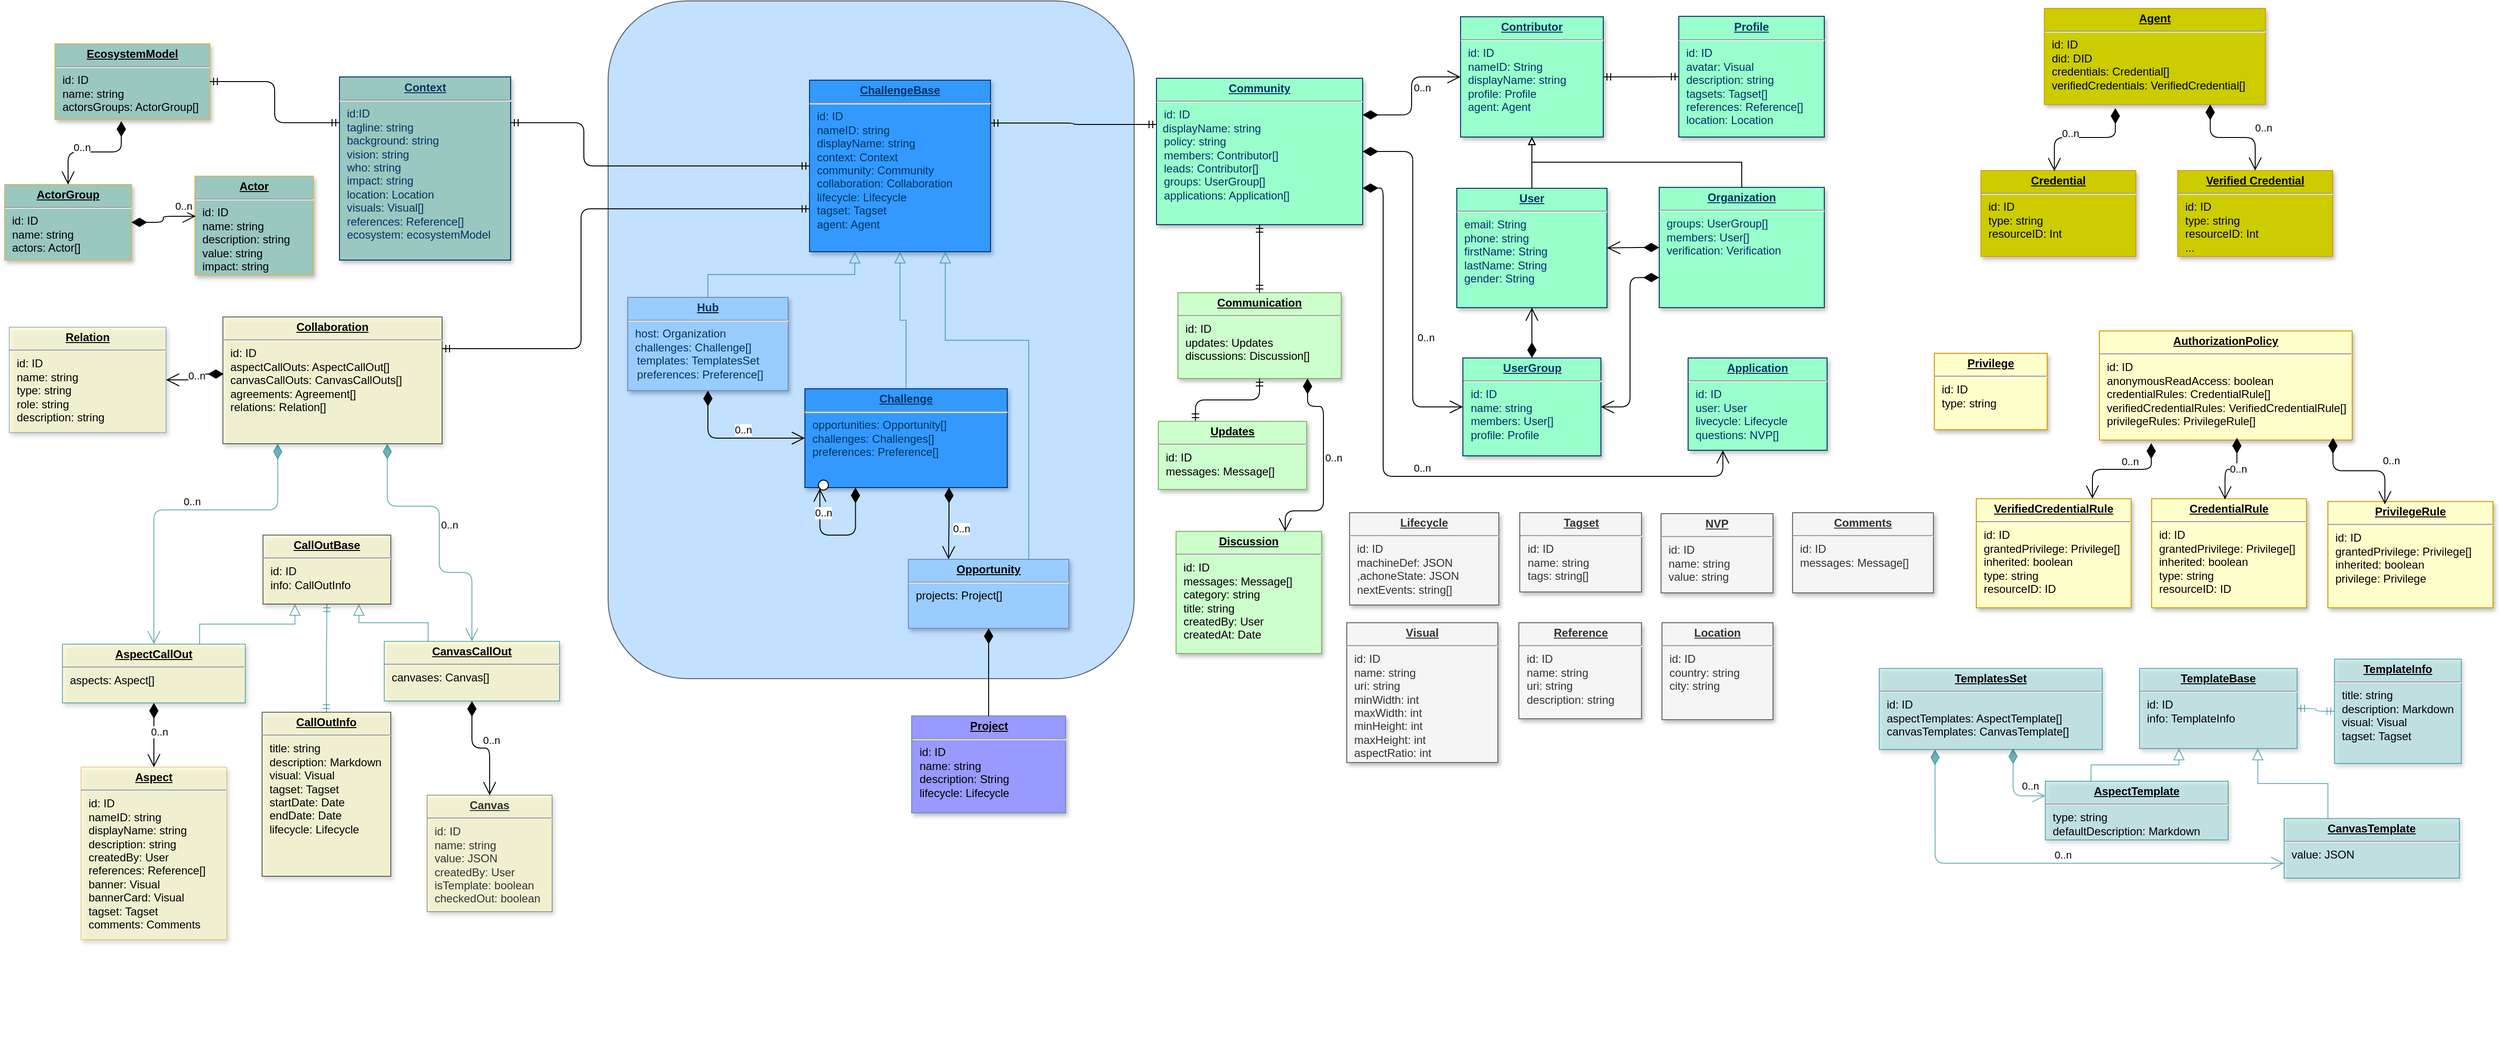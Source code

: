 <mxfile version="19.0.3" type="device"><diagram name="Page-1" id="efa7a0a1-bf9b-a30e-e6df-94a7791c09e9"><mxGraphModel dx="1902" dy="1257" grid="0" gridSize="10" guides="1" tooltips="1" connect="1" arrows="1" fold="1" page="0" pageScale="1" pageWidth="1169" pageHeight="827" background="#ffffff" math="0" shadow="0"><root><mxCell id="0"/><mxCell id="1" parent="0"/><mxCell id="XHzrQX2ppPqFaPMvTT7x-58" value="" style="rounded=1;whiteSpace=wrap;html=1;strokeColor=default;fillColor=#99CCFF;opacity=60;" vertex="1" parent="1"><mxGeometry x="55" y="-41" width="564" height="727" as="geometry"/></mxCell><mxCell id="crgheHHrN_SQFuG_95Lk-115" value="&lt;p style=&quot;margin: 0px ; margin-top: 4px ; text-align: center ; text-decoration: underline&quot;&gt;&lt;strong&gt;Project&lt;/strong&gt;&lt;/p&gt;&lt;hr&gt;&lt;p style=&quot;margin: 0px ; margin-left: 8px&quot;&gt;id: ID&lt;/p&gt;&lt;p style=&quot;margin: 0px ; margin-left: 8px&quot;&gt;&lt;span&gt;name: string&lt;/span&gt;&lt;/p&gt;&lt;p style=&quot;margin: 0px ; margin-left: 8px&quot;&gt;description: String&lt;/p&gt;&lt;p style=&quot;margin: 0px ; margin-left: 8px&quot;&gt;lifecycle: Lifecycle&lt;/p&gt;" style="verticalAlign=top;align=left;overflow=fill;fontSize=12;fontFamily=Helvetica;html=1;strokeColor=#6c8ebf;shadow=1;fillColor=#9999FF;" parent="1" vertex="1"><mxGeometry x="380.5" y="726" width="165" height="104" as="geometry"/></mxCell><mxCell id="g109RXZzPeZsBb1zn4cU-143" value="&lt;p style=&quot;margin: 0px ; margin-top: 4px ; text-align: center ; text-decoration: underline&quot;&gt;&lt;b&gt;Organization&lt;/b&gt;&lt;/p&gt;&lt;hr&gt;&lt;p style=&quot;margin: 0px ; margin-left: 8px&quot;&gt;&lt;span style=&quot;background-color: initial;&quot;&gt;groups: UserGroup[]&lt;/span&gt;&lt;br&gt;&lt;/p&gt;&lt;p style=&quot;margin: 0px ; margin-left: 8px&quot;&gt;&lt;span&gt;members: User[]&lt;/span&gt;&lt;/p&gt;&lt;p style=&quot;margin: 0px ; margin-left: 8px&quot;&gt;verification: Verification&lt;/p&gt;" style="verticalAlign=top;align=left;overflow=fill;fontSize=12;fontFamily=Helvetica;html=1;strokeColor=#003366;shadow=1;fontColor=#003366;fillColor=#99FFCC;" parent="1" vertex="1"><mxGeometry x="1182" y="159" width="177" height="129" as="geometry"/></mxCell><mxCell id="g109RXZzPeZsBb1zn4cU-146" value="&lt;p style=&quot;margin: 0px ; margin-top: 4px ; text-align: center ; text-decoration: underline&quot;&gt;&lt;strong&gt;Context&lt;/strong&gt;&lt;/p&gt;&lt;hr&gt;&lt;p style=&quot;margin: 0px ; margin-left: 8px&quot;&gt;id:ID&lt;/p&gt;&lt;p style=&quot;margin: 0px ; margin-left: 8px&quot;&gt;&lt;span&gt;tagline: string&lt;/span&gt;&lt;br&gt;&lt;/p&gt;&lt;p style=&quot;margin: 0px ; margin-left: 8px&quot;&gt;&lt;span&gt;background: string&lt;/span&gt;&lt;/p&gt;&lt;p style=&quot;margin: 0px ; margin-left: 8px&quot;&gt;&lt;span&gt;vision: string&lt;/span&gt;&lt;/p&gt;&lt;p style=&quot;margin: 0px ; margin-left: 8px&quot;&gt;&lt;span&gt;who: string&lt;/span&gt;&lt;/p&gt;&lt;p style=&quot;margin: 0px ; margin-left: 8px&quot;&gt;&lt;span&gt;impact: string&lt;/span&gt;&lt;/p&gt;&lt;p style=&quot;margin: 0px ; margin-left: 8px&quot;&gt;&lt;span&gt;location: Location&lt;/span&gt;&lt;/p&gt;&lt;p style=&quot;margin: 0px ; margin-left: 8px&quot;&gt;&lt;span&gt;visuals: Visual[]&lt;/span&gt;&lt;/p&gt;&lt;p style=&quot;margin: 0px ; margin-left: 8px&quot;&gt;references: Reference[]&lt;/p&gt;&lt;p style=&quot;margin: 0px ; margin-left: 8px&quot;&gt;ecosystem: ecosystemModel&lt;/p&gt;&lt;div&gt;&lt;span&gt;&lt;br&gt;&lt;/span&gt;&lt;/div&gt;" style="verticalAlign=top;align=left;overflow=fill;fontSize=12;fontFamily=Helvetica;html=1;strokeColor=#003366;shadow=1;fontColor=#003366;fillColor=#9AC7BF;" parent="1" vertex="1"><mxGeometry x="-233" y="40.5" width="183.5" height="196.5" as="geometry"/></mxCell><mxCell id="22" value="&lt;p style=&quot;margin: 0px ; margin-top: 4px ; text-align: center ; text-decoration: underline&quot;&gt;&lt;b&gt;User&lt;/b&gt;&lt;/p&gt;&lt;hr&gt;&lt;p style=&quot;margin: 0px ; margin-left: 8px&quot;&gt;&lt;span style=&quot;background-color: initial;&quot;&gt;email: String&lt;/span&gt;&lt;br&gt;&lt;/p&gt;&lt;p style=&quot;margin: 0px ; margin-left: 8px&quot;&gt;phone: string&lt;/p&gt;&lt;p style=&quot;margin: 0px ; margin-left: 8px&quot;&gt;firstName: String&lt;/p&gt;&lt;p style=&quot;margin: 0px ; margin-left: 8px&quot;&gt;lastName: String&lt;/p&gt;&lt;p style=&quot;margin: 0px ; margin-left: 8px&quot;&gt;gender: String&lt;br&gt;&lt;/p&gt;" style="verticalAlign=top;align=left;overflow=fill;fontSize=12;fontFamily=Helvetica;html=1;strokeColor=#003366;shadow=1;fontColor=#003366;fillColor=#99FFCC;" parent="1" vertex="1"><mxGeometry x="965" y="160" width="161" height="128" as="geometry"/></mxCell><mxCell id="g109RXZzPeZsBb1zn4cU-131" value="&lt;p style=&quot;margin: 0px ; margin-top: 4px ; text-align: center ; text-decoration: underline&quot;&gt;&lt;b&gt;UserGroup&lt;/b&gt;&lt;/p&gt;&lt;hr&gt;&lt;p style=&quot;margin: 0px ; margin-left: 8px&quot;&gt;id: ID&lt;/p&gt;&lt;p style=&quot;margin: 0px ; margin-left: 8px&quot;&gt;name: string&lt;/p&gt;&lt;p style=&quot;margin: 0px ; margin-left: 8px&quot;&gt;members: User[]&lt;/p&gt;&lt;p style=&quot;margin: 0px ; margin-left: 8px&quot;&gt;profile: Profile&lt;/p&gt;" style="verticalAlign=top;align=left;overflow=fill;fontSize=12;fontFamily=Helvetica;html=1;strokeColor=#003366;shadow=1;fillColor=#99FFCC;fontColor=#003366" parent="1" vertex="1"><mxGeometry x="971.5" y="342" width="148" height="105" as="geometry"/></mxCell><mxCell id="g109RXZzPeZsBb1zn4cU-152" value="0..n" style="endArrow=open;html=1;endSize=12;startArrow=diamondThin;startSize=14;startFill=1;edgeStyle=orthogonalEdgeStyle;align=left;verticalAlign=bottom;strokeWidth=1;exitX=0.5;exitY=1;exitDx=0;exitDy=0;entryX=0;entryY=0.5;entryDx=0;entryDy=0;" parent="1" source="XHzrQX2ppPqFaPMvTT7x-69" target="29" edge="1"><mxGeometry relative="1" as="geometry"><mxPoint x="159.5" y="355" as="sourcePoint"/><mxPoint x="390" y="584" as="targetPoint"/></mxGeometry></mxCell><mxCell id="uUSE7LgSBabqXevBdUgd-38" value="&lt;p style=&quot;margin: 0px ; margin-top: 4px ; text-align: center ; text-decoration: underline&quot;&gt;&lt;b&gt;Tagset&lt;/b&gt;&lt;/p&gt;&lt;hr&gt;&lt;p style=&quot;margin: 0px ; margin-left: 8px&quot;&gt;id: ID&lt;/p&gt;&lt;p style=&quot;margin: 0px ; margin-left: 8px&quot;&gt;name: string&lt;/p&gt;&lt;p style=&quot;margin: 0px ; margin-left: 8px&quot;&gt;tags: string[]&lt;/p&gt;&lt;p style=&quot;margin: 0px ; margin-left: 8px&quot;&gt;&lt;br&gt;&lt;/p&gt;" style="verticalAlign=top;align=left;overflow=fill;fontSize=12;fontFamily=Helvetica;html=1;strokeColor=#666666;shadow=1;fillColor=#f5f5f5;fontColor=#333333;" parent="1" vertex="1"><mxGeometry x="1032.5" y="508" width="130.5" height="85" as="geometry"/></mxCell><mxCell id="52S6UJCDuXW4AV97fZFU-30" value="&lt;p style=&quot;margin: 0px ; margin-top: 4px ; text-align: center ; text-decoration: underline&quot;&gt;&lt;b&gt;Profile&lt;/b&gt;&lt;/p&gt;&lt;hr&gt;&lt;p style=&quot;margin: 0px ; margin-left: 8px&quot;&gt;id: ID&lt;/p&gt;&lt;p style=&quot;margin: 0px ; margin-left: 8px&quot;&gt;avatar: Visual&lt;/p&gt;&lt;p style=&quot;margin: 0px ; margin-left: 8px&quot;&gt;description: string&lt;/p&gt;&lt;p style=&quot;margin: 0px ; margin-left: 8px&quot;&gt;tagsets: Tagset[]&lt;/p&gt;&lt;p style=&quot;margin: 0px ; margin-left: 8px&quot;&gt;references: Reference[]&lt;/p&gt;&lt;p style=&quot;margin: 0px ; margin-left: 8px&quot;&gt;location: Location&lt;/p&gt;&lt;p style=&quot;margin: 0px ; margin-left: 8px&quot;&gt;&lt;br&gt;&lt;/p&gt;" style="verticalAlign=top;align=left;overflow=fill;fontSize=12;fontFamily=Helvetica;html=1;strokeColor=#003366;shadow=1;fillColor=#99FFCC;fontColor=#003366" parent="1" vertex="1"><mxGeometry x="1203" y="-24.5" width="156" height="129.5" as="geometry"/></mxCell><mxCell id="52S6UJCDuXW4AV97fZFU-38" value="&lt;p style=&quot;margin: 0px ; margin-top: 4px ; text-align: center ; text-decoration: underline&quot;&gt;&lt;b&gt;Reference&lt;/b&gt;&lt;/p&gt;&lt;hr&gt;&lt;p style=&quot;margin: 0px ; margin-left: 8px&quot;&gt;id: ID&lt;/p&gt;&lt;p style=&quot;margin: 0px ; margin-left: 8px&quot;&gt;name: string&lt;/p&gt;&lt;p style=&quot;margin: 0px ; margin-left: 8px&quot;&gt;uri: string&lt;/p&gt;&lt;p style=&quot;margin: 0px ; margin-left: 8px&quot;&gt;description: string&lt;/p&gt;&lt;p style=&quot;margin: 0px ; margin-left: 8px&quot;&gt;&lt;br&gt;&lt;/p&gt;" style="verticalAlign=top;align=left;overflow=fill;fontSize=12;fontFamily=Helvetica;html=1;strokeColor=#666666;shadow=1;fillColor=#f5f5f5;fontColor=#333333;" parent="1" vertex="1"><mxGeometry x="1031.5" y="626" width="131.5" height="103" as="geometry"/></mxCell><mxCell id="52S6UJCDuXW4AV97fZFU-41" style="edgeStyle=orthogonalEdgeStyle;rounded=0;orthogonalLoop=1;jettySize=auto;html=1;exitX=0.5;exitY=1;exitDx=0;exitDy=0;" parent="1" edge="1"><mxGeometry relative="1" as="geometry"><mxPoint x="1703" y="1076.98" as="sourcePoint"/><mxPoint x="1703" y="1076.98" as="targetPoint"/></mxGeometry></mxCell><mxCell id="G8CPrSdooPZw7x7xq0sv-29" value="&lt;p style=&quot;margin: 0px ; margin-top: 4px ; text-align: center ; text-decoration: underline&quot;&gt;&lt;strong&gt;ActorGroup&lt;/strong&gt;&lt;/p&gt;&lt;hr&gt;&lt;p style=&quot;margin: 0px ; margin-left: 8px&quot;&gt;id: ID&lt;/p&gt;&lt;p style=&quot;margin: 0px ; margin-left: 8px&quot;&gt;name: string&lt;/p&gt;&lt;p style=&quot;margin: 0px ; margin-left: 8px&quot;&gt;actors: Actor[]&lt;/p&gt;" style="verticalAlign=top;align=left;overflow=fill;fontSize=12;fontFamily=Helvetica;html=1;strokeColor=#d6b656;shadow=1;fillColor=#9AC7BF;" parent="1" vertex="1"><mxGeometry x="-592" y="156" width="136" height="81" as="geometry"/></mxCell><mxCell id="G8CPrSdooPZw7x7xq0sv-30" value="&lt;p style=&quot;margin: 0px ; margin-top: 4px ; text-align: center ; text-decoration: underline&quot;&gt;&lt;strong&gt;Actor&lt;/strong&gt;&lt;/p&gt;&lt;hr&gt;&lt;p style=&quot;margin: 0px ; margin-left: 8px&quot;&gt;id: ID&lt;/p&gt;&lt;p style=&quot;margin: 0px ; margin-left: 8px&quot;&gt;name: string&lt;/p&gt;&lt;p style=&quot;margin: 0px ; margin-left: 8px&quot;&gt;description: string&lt;/p&gt;&lt;p style=&quot;margin: 0px ; margin-left: 8px&quot;&gt;value: string&lt;/p&gt;&lt;p style=&quot;margin: 0px ; margin-left: 8px&quot;&gt;impact: string&lt;/p&gt;" style="verticalAlign=top;align=left;overflow=fill;fontSize=12;fontFamily=Helvetica;html=1;strokeColor=#d6b656;shadow=1;fillColor=#9AC7BF;" parent="1" vertex="1"><mxGeometry x="-388" y="147" width="127" height="106" as="geometry"/></mxCell><mxCell id="G8CPrSdooPZw7x7xq0sv-31" value="0..n" style="endArrow=open;html=1;endSize=12;startArrow=diamondThin;startSize=14;startFill=1;edgeStyle=orthogonalEdgeStyle;align=left;verticalAlign=bottom;strokeWidth=1;entryX=0.007;entryY=0.406;entryDx=0;entryDy=0;entryPerimeter=0;" parent="1" source="G8CPrSdooPZw7x7xq0sv-29" target="G8CPrSdooPZw7x7xq0sv-30" edge="1"><mxGeometry x="0.368" y="3" relative="1" as="geometry"><mxPoint x="270" y="652" as="sourcePoint"/><mxPoint x="646" y="619.16" as="targetPoint"/><mxPoint y="1" as="offset"/></mxGeometry></mxCell><mxCell id="G8CPrSdooPZw7x7xq0sv-33" value="&lt;p style=&quot;margin: 0px ; margin-top: 4px ; text-align: center ; text-decoration: underline&quot;&gt;&lt;strong&gt;Aspect&lt;/strong&gt;&lt;/p&gt;&lt;hr&gt;&lt;p style=&quot;margin: 0px ; margin-left: 8px&quot;&gt;id: ID&lt;/p&gt;&lt;p style=&quot;margin: 0px ; margin-left: 8px&quot;&gt;nameID: string&lt;/p&gt;&lt;p style=&quot;margin: 0px ; margin-left: 8px&quot;&gt;displayName: string&lt;/p&gt;&lt;p style=&quot;margin: 0px ; margin-left: 8px&quot;&gt;description&lt;span&gt;: string&lt;/span&gt;&lt;/p&gt;&lt;p style=&quot;margin: 0px ; margin-left: 8px&quot;&gt;&lt;span&gt;createdBy: User&lt;/span&gt;&lt;/p&gt;&lt;p style=&quot;margin: 0px ; margin-left: 8px&quot;&gt;&lt;span&gt;references: Reference[]&lt;/span&gt;&lt;/p&gt;&lt;p style=&quot;margin: 0px ; margin-left: 8px&quot;&gt;&lt;span&gt;banner: Visual&lt;/span&gt;&lt;/p&gt;&lt;p style=&quot;margin: 0px ; margin-left: 8px&quot;&gt;&lt;span&gt;bannerCard: Visual&lt;/span&gt;&lt;/p&gt;&lt;p style=&quot;margin: 0px ; margin-left: 8px&quot;&gt;tagset: Tagset&lt;br&gt;&lt;/p&gt;&lt;p style=&quot;margin: 0px ; margin-left: 8px&quot;&gt;comments: Comments&lt;/p&gt;" style="verticalAlign=top;align=left;overflow=fill;fontSize=12;fontFamily=Helvetica;html=1;strokeColor=#d6b656;shadow=1;fillColor=#FFFFCC;opacity=60;" parent="1" vertex="1"><mxGeometry x="-510" y="781" width="156" height="185" as="geometry"/></mxCell><mxCell id="szzaWboSxo6sRydHjCB_-29" value="&lt;p style=&quot;margin: 0px ; margin-top: 4px ; text-align: center ; text-decoration: underline&quot;&gt;&lt;b&gt;Community&lt;/b&gt;&lt;/p&gt;&lt;hr&gt;&lt;p style=&quot;margin: 0px ; margin-left: 8px&quot;&gt;id: ID&lt;/p&gt;&amp;nbsp; displayName: string&lt;br&gt;&lt;p style=&quot;margin: 0px ; margin-left: 8px&quot;&gt;policy: string&lt;/p&gt;&lt;p style=&quot;margin: 0px ; margin-left: 8px&quot;&gt;members: Contributor[]&lt;/p&gt;&lt;p style=&quot;margin: 0px ; margin-left: 8px&quot;&gt;leads: Contributor[]&lt;/p&gt;&lt;p style=&quot;margin: 0px ; margin-left: 8px&quot;&gt;groups: UserGroup[]&lt;/p&gt;&lt;p style=&quot;margin: 0px ; margin-left: 8px&quot;&gt;applications: Application[]&lt;/p&gt;&lt;p style=&quot;margin: 0px ; margin-left: 8px&quot;&gt;&lt;br&gt;&lt;/p&gt;" style="verticalAlign=top;align=left;overflow=fill;fontSize=12;fontFamily=Helvetica;html=1;strokeColor=#003366;shadow=1;fillColor=#99FFCC;fontColor=#003366" parent="1" vertex="1"><mxGeometry x="643" y="42" width="221" height="157" as="geometry"/></mxCell><mxCell id="szzaWboSxo6sRydHjCB_-33" value="0..n" style="endArrow=open;html=1;endSize=12;startArrow=diamondThin;startSize=14;startFill=1;edgeStyle=orthogonalEdgeStyle;align=left;verticalAlign=bottom;strokeWidth=1;entryX=0;entryY=0.5;entryDx=0;entryDy=0;exitX=1;exitY=0.25;exitDx=0;exitDy=0;" parent="1" source="szzaWboSxo6sRydHjCB_-29" target="FQ2XHo6aB85YoyOK63lh-29" edge="1"><mxGeometry relative="1" as="geometry"><mxPoint x="839" y="247" as="sourcePoint"/><mxPoint x="945" y="592" as="targetPoint"/></mxGeometry></mxCell><mxCell id="szzaWboSxo6sRydHjCB_-34" value="&lt;p style=&quot;margin: 0px ; margin-top: 4px ; text-align: center ; text-decoration: underline&quot;&gt;&lt;b&gt;Application&lt;/b&gt;&lt;/p&gt;&lt;hr&gt;&lt;p style=&quot;margin: 0px ; margin-left: 8px&quot;&gt;id: ID&lt;/p&gt;&lt;p style=&quot;margin: 0px ; margin-left: 8px&quot;&gt;user: User&lt;/p&gt;&lt;p style=&quot;margin: 0px ; margin-left: 8px&quot;&gt;livecycle: Lifecycle&lt;/p&gt;&lt;p style=&quot;margin: 0px ; margin-left: 8px&quot;&gt;questions: NVP[]&lt;/p&gt;&lt;p style=&quot;margin: 0px ; margin-left: 8px&quot;&gt;&lt;br&gt;&lt;/p&gt;" style="verticalAlign=top;align=left;overflow=fill;fontSize=12;fontFamily=Helvetica;html=1;strokeColor=#003366;shadow=1;fillColor=#99FFCC;fontColor=#003366" parent="1" vertex="1"><mxGeometry x="1213" y="342" width="149" height="99" as="geometry"/></mxCell><mxCell id="szzaWboSxo6sRydHjCB_-37" value="" style="edgeStyle=orthogonalEdgeStyle;fontSize=12;html=1;endArrow=ERmandOne;startArrow=ERmandOne;entryX=0;entryY=0.5;entryDx=0;entryDy=0;exitX=1;exitY=0.25;exitDx=0;exitDy=0;" parent="1" source="g109RXZzPeZsBb1zn4cU-146" target="XHzrQX2ppPqFaPMvTT7x-48" edge="1"><mxGeometry width="100" height="100" relative="1" as="geometry"><mxPoint x="119" y="256" as="sourcePoint"/><mxPoint x="234" y="138.63" as="targetPoint"/><Array as="points"><mxPoint x="29" y="90"/><mxPoint x="29" y="136"/></Array></mxGeometry></mxCell><mxCell id="szzaWboSxo6sRydHjCB_-41" value="0..n" style="endArrow=open;html=1;endSize=12;startArrow=diamondThin;startSize=14;startFill=1;edgeStyle=orthogonalEdgeStyle;align=left;verticalAlign=bottom;strokeWidth=1;entryX=0;entryY=0.5;entryDx=0;entryDy=0;exitX=1;exitY=0.5;exitDx=0;exitDy=0;" parent="1" source="szzaWboSxo6sRydHjCB_-29" target="g109RXZzPeZsBb1zn4cU-131" edge="1"><mxGeometry x="0.368" y="3" relative="1" as="geometry"><mxPoint x="890" y="230" as="sourcePoint"/><mxPoint x="907.95" y="183.922" as="targetPoint"/><mxPoint y="1" as="offset"/></mxGeometry></mxCell><mxCell id="szzaWboSxo6sRydHjCB_-42" value="0..n" style="endArrow=open;html=1;endSize=12;startArrow=diamondThin;startSize=14;startFill=1;edgeStyle=orthogonalEdgeStyle;align=left;verticalAlign=bottom;strokeWidth=1;entryX=0.25;entryY=1;entryDx=0;entryDy=0;exitX=1;exitY=0.75;exitDx=0;exitDy=0;" parent="1" source="szzaWboSxo6sRydHjCB_-29" target="szzaWboSxo6sRydHjCB_-34" edge="1"><mxGeometry relative="1" as="geometry"><mxPoint x="817.936" y="324.965" as="sourcePoint"/><mxPoint x="904" y="338.58" as="targetPoint"/><Array as="points"><mxPoint x="886" y="160"/><mxPoint x="886" y="469"/><mxPoint x="1250" y="469"/></Array></mxGeometry></mxCell><mxCell id="szzaWboSxo6sRydHjCB_-44" value="" style="edgeStyle=orthogonalEdgeStyle;fontSize=12;html=1;endArrow=ERmandOne;startArrow=ERmandOne;exitX=1;exitY=0.25;exitDx=0;exitDy=0;entryX=0;entryY=0.315;entryDx=0;entryDy=0;entryPerimeter=0;" parent="1" source="XHzrQX2ppPqFaPMvTT7x-48" target="szzaWboSxo6sRydHjCB_-29" edge="1"><mxGeometry width="100" height="100" relative="1" as="geometry"><mxPoint x="169" y="290.75" as="sourcePoint"/><mxPoint x="490" y="256" as="targetPoint"/></mxGeometry></mxCell><mxCell id="szzaWboSxo6sRydHjCB_-47" value="&lt;p style=&quot;margin: 0px ; margin-top: 4px ; text-align: center ; text-decoration: underline&quot;&gt;&lt;b&gt;NVP&lt;/b&gt;&lt;/p&gt;&lt;hr&gt;&lt;p style=&quot;margin: 0px ; margin-left: 8px&quot;&gt;id: ID&lt;/p&gt;&lt;p style=&quot;margin: 0px ; margin-left: 8px&quot;&gt;name: string&lt;/p&gt;&lt;p style=&quot;margin: 0px ; margin-left: 8px&quot;&gt;value: string&lt;/p&gt;&lt;p style=&quot;margin: 0px ; margin-left: 8px&quot;&gt;&lt;br&gt;&lt;/p&gt;" style="verticalAlign=top;align=left;overflow=fill;fontSize=12;fontFamily=Helvetica;html=1;strokeColor=#666666;shadow=1;fillColor=#f5f5f5;fontColor=#333333;" parent="1" vertex="1"><mxGeometry x="1184" y="509" width="120" height="85" as="geometry"/></mxCell><mxCell id="szzaWboSxo6sRydHjCB_-49" value="" style="edgeStyle=orthogonalEdgeStyle;fontSize=12;html=1;endArrow=ERmandOne;startArrow=ERmandOne;entryX=0;entryY=0.5;entryDx=0;entryDy=0;" parent="1" source="FQ2XHo6aB85YoyOK63lh-29" target="52S6UJCDuXW4AV97fZFU-30" edge="1"><mxGeometry width="100" height="100" relative="1" as="geometry"><mxPoint x="317" y="305.75" as="sourcePoint"/><mxPoint x="1094" y="195" as="targetPoint"/></mxGeometry></mxCell><mxCell id="szzaWboSxo6sRydHjCB_-54" value="" style="endArrow=open;html=1;endSize=12;startArrow=diamondThin;startSize=14;startFill=1;edgeStyle=orthogonalEdgeStyle;align=left;verticalAlign=bottom;strokeWidth=1;entryX=1;entryY=0.5;entryDx=0;entryDy=0;exitX=0;exitY=0.5;exitDx=0;exitDy=0;" parent="1" source="g109RXZzPeZsBb1zn4cU-143" target="22" edge="1"><mxGeometry relative="1" as="geometry"><mxPoint x="827" y="332" as="sourcePoint"/><mxPoint x="904" y="233.25" as="targetPoint"/></mxGeometry></mxCell><mxCell id="DITfqImezb8mSzFFE5V4-29" value="&lt;p style=&quot;margin: 0px ; margin-top: 4px ; text-align: center ; text-decoration: underline&quot;&gt;&lt;b&gt;Relation&lt;/b&gt;&lt;/p&gt;&lt;hr&gt;&lt;p style=&quot;margin: 0px ; margin-left: 8px&quot;&gt;id: ID&lt;/p&gt;&lt;p style=&quot;margin: 0px ; margin-left: 8px&quot;&gt;&lt;span&gt;name: string&lt;/span&gt;&lt;br&gt;&lt;/p&gt;&lt;p style=&quot;margin: 0px ; margin-left: 8px&quot;&gt;type: string&lt;/p&gt;&lt;p style=&quot;margin: 0px ; margin-left: 8px&quot;&gt;role: string&lt;/p&gt;&lt;p style=&quot;margin: 0px ; margin-left: 8px&quot;&gt;description: string&lt;br&gt;&lt;/p&gt;" style="verticalAlign=top;align=left;overflow=fill;fontSize=12;fontFamily=Helvetica;html=1;strokeColor=#6c8ebf;shadow=1;fillColor=#FFFFCC;opacity=60;" parent="1" vertex="1"><mxGeometry x="-587" y="309" width="168" height="113" as="geometry"/></mxCell><mxCell id="DITfqImezb8mSzFFE5V4-30" value="0..n" style="endArrow=open;html=1;endSize=12;startArrow=diamondThin;startSize=14;startFill=1;edgeStyle=orthogonalEdgeStyle;align=left;verticalAlign=bottom;strokeWidth=1;exitX=0.004;exitY=0.45;exitDx=0;exitDy=0;exitPerimeter=0;" parent="1" source="XHzrQX2ppPqFaPMvTT7x-39" target="DITfqImezb8mSzFFE5V4-29" edge="1"><mxGeometry x="0.368" y="3" relative="1" as="geometry"><mxPoint x="-9.15" y="-26.548" as="sourcePoint"/><mxPoint x="34" y="130.5" as="targetPoint"/><mxPoint y="1" as="offset"/></mxGeometry></mxCell><mxCell id="lNGriXrNwYLe0H3eNCdz-29" value="&lt;p style=&quot;margin: 0px ; margin-top: 4px ; text-align: center ; text-decoration: underline&quot;&gt;&lt;b&gt;Agent&lt;/b&gt;&lt;/p&gt;&lt;hr&gt;&lt;p style=&quot;margin: 0px ; margin-left: 8px&quot;&gt;id: ID&lt;/p&gt;&lt;p style=&quot;margin: 0px ; margin-left: 8px&quot;&gt;&lt;span&gt;did: DID&lt;/span&gt;&lt;br&gt;&lt;/p&gt;&lt;p style=&quot;margin: 0px ; margin-left: 8px&quot;&gt;credentials: Credential[]&lt;/p&gt;&lt;p style=&quot;margin: 0px ; margin-left: 8px&quot;&gt;verifiedCredentials: VerifiedCredential[]&lt;/p&gt;" style="verticalAlign=top;align=left;overflow=fill;fontSize=12;fontFamily=Helvetica;html=1;strokeColor=#d79b00;shadow=1;fillColor=#CCCC00;" parent="1" vertex="1"><mxGeometry x="1595" y="-33" width="237" height="103" as="geometry"/></mxCell><mxCell id="lNGriXrNwYLe0H3eNCdz-30" value="&lt;p style=&quot;margin: 0px ; margin-top: 4px ; text-align: center ; text-decoration: underline&quot;&gt;&lt;b&gt;Credential&lt;/b&gt;&lt;/p&gt;&lt;hr&gt;&lt;p style=&quot;margin: 0px ; margin-left: 8px&quot;&gt;id: ID&lt;/p&gt;&lt;p style=&quot;margin: 0px ; margin-left: 8px&quot;&gt;&lt;span&gt;type: string&lt;/span&gt;&lt;br&gt;&lt;/p&gt;&lt;p style=&quot;margin: 0px ; margin-left: 8px&quot;&gt;resourceID: Int&lt;/p&gt;" style="verticalAlign=top;align=left;overflow=fill;fontSize=12;fontFamily=Helvetica;html=1;strokeColor=#d79b00;shadow=1;fillColor=#CCCC00;" parent="1" vertex="1"><mxGeometry x="1527" y="141" width="166" height="92" as="geometry"/></mxCell><mxCell id="lNGriXrNwYLe0H3eNCdz-32" value="0..n" style="endArrow=open;html=1;endSize=12;startArrow=diamondThin;startSize=14;startFill=1;edgeStyle=orthogonalEdgeStyle;align=left;verticalAlign=bottom;strokeWidth=1;entryX=0.474;entryY=0.007;entryDx=0;entryDy=0;entryPerimeter=0;exitX=0.321;exitY=1.039;exitDx=0;exitDy=0;exitPerimeter=0;" parent="1" source="lNGriXrNwYLe0H3eNCdz-29" target="lNGriXrNwYLe0H3eNCdz-30" edge="1"><mxGeometry x="0.368" y="3" relative="1" as="geometry"><mxPoint x="1349.25" y="16.9" as="sourcePoint"/><mxPoint x="1716" y="111" as="targetPoint"/><mxPoint y="1" as="offset"/></mxGeometry></mxCell><mxCell id="nwWqg2h8W6zvY-KYqPRu-29" value="&lt;p style=&quot;margin: 0px ; margin-top: 4px ; text-align: center ; text-decoration: underline&quot;&gt;&lt;b&gt;Opportunity&lt;/b&gt;&lt;/p&gt;&lt;hr&gt;&lt;p style=&quot;margin: 0px ; margin-left: 8px&quot;&gt;&lt;span style=&quot;background-color: initial;&quot;&gt;projects: Project[]&lt;/span&gt;&lt;br&gt;&lt;/p&gt;" style="verticalAlign=top;align=left;overflow=fill;fontSize=12;fontFamily=Helvetica;html=1;strokeColor=#6c8ebf;shadow=1;fillColor=#99CCFF;" parent="1" vertex="1"><mxGeometry x="377" y="558" width="172" height="74" as="geometry"/></mxCell><mxCell id="nwWqg2h8W6zvY-KYqPRu-34" value="&lt;span style=&quot;color: rgba(0 , 0 , 0 , 0) ; font-family: monospace ; font-size: 0px&quot;&gt;%3CmxGraphModel%3E%3Croot%3E%3CmxCell%20id%3D%220%22%2F%3E%3CmxCell%20id%3D%221%22%20parent%3D%220%22%2F%3E%3CmxCell%20id%3D%222%22%20value%3D%220..n%22%20style%3D%22endArrow%3Dopen%3Bhtml%3D1%3BendSize%3D12%3BstartArrow%3DdiamondThin%3BstartSize%3D14%3BstartFill%3D1%3BedgeStyle%3DorthogonalEdgeStyle%3Balign%3Dleft%3BverticalAlign%3Dbottom%3BstrokeWidth%3D1%3BentryX%3D0.5%3BentryY%3D1%3BentryDx%3D0%3BentryDy%3D0%3BexitX%3D0.25%3BexitY%3D1%3BexitDx%3D0%3BexitDy%3D0%3B%22%20edge%3D%221%22%20target%3D%223%22%20parent%3D%221%22%3E%3CmxGeometry%20x%3D%220.157%22%20y%3D%22-5%22%20relative%3D%221%22%20as%3D%22geometry%22%3E%3CmxPoint%20x%3D%22359.562%22%20y%3D%22215%22%20as%3D%22sourcePoint%22%2F%3E%3CmxPoint%20x%3D%222%22%20y%3D%22209%22%20as%3D%22targetPoint%22%2F%3E%3CmxPoint%20as%3D%22offset%22%2F%3E%3CArray%20as%3D%22points%22%3E%3CmxPoint%20x%3D%22360%22%20y%3D%22261%22%2F%3E%3CmxPoint%20x%3D%22323%22%20y%3D%22261%22%2F%3E%3C%2FArray%3E%3C%2FmxGeometry%3E%3C%2FmxCell%3E%3CmxCell%20id%3D%223%22%20value%3D%22%22%20style%3D%22ellipse%3BwhiteSpace%3Dwrap%3Bhtml%3D1%3Baspect%3Dfixed%3B%22%20vertex%3D%221%22%20parent%3D%221%22%3E%3CmxGeometry%20x%3D%22317%22%20y%3D%22209%22%20width%3D%2211.38%22%20height%3D%2211.38%22%20as%3D%22geometry%22%2F%3E%3C%2FmxCell%3E%3C%2Froot%3E%3C%2FmxGraphModel%3E&lt;/span&gt;" style="text;html=1;align=center;verticalAlign=middle;resizable=0;points=[];autosize=1;" parent="1" vertex="1"><mxGeometry x="-446.13" y="656" width="10" height="22" as="geometry"/></mxCell><mxCell id="nwWqg2h8W6zvY-KYqPRu-40" value="&lt;p style=&quot;margin: 0px ; margin-top: 4px ; text-align: center ; text-decoration: underline&quot;&gt;&lt;strong&gt;EcosystemModel&lt;/strong&gt;&lt;/p&gt;&lt;hr&gt;&lt;p style=&quot;margin: 0px ; margin-left: 8px&quot;&gt;id: ID&lt;/p&gt;&lt;p style=&quot;margin: 0px ; margin-left: 8px&quot;&gt;name: string&lt;/p&gt;&lt;p style=&quot;margin: 0px ; margin-left: 8px&quot;&gt;actorsGroups: ActorGroup[]&lt;/p&gt;" style="verticalAlign=top;align=left;overflow=fill;fontSize=12;fontFamily=Helvetica;html=1;strokeColor=#d6b656;shadow=1;fillColor=#9AC7BF;" parent="1" vertex="1"><mxGeometry x="-538" y="5" width="166" height="81" as="geometry"/></mxCell><mxCell id="nwWqg2h8W6zvY-KYqPRu-41" value="0..n" style="endArrow=open;html=1;endSize=12;startArrow=diamondThin;startSize=14;startFill=1;edgeStyle=orthogonalEdgeStyle;align=left;verticalAlign=bottom;strokeWidth=1;exitX=0.428;exitY=1.025;exitDx=0;exitDy=0;exitPerimeter=0;entryX=0.5;entryY=0;entryDx=0;entryDy=0;" parent="1" source="nwWqg2h8W6zvY-KYqPRu-40" target="G8CPrSdooPZw7x7xq0sv-29" edge="1"><mxGeometry x="0.368" y="3" relative="1" as="geometry"><mxPoint x="-43" y="579" as="sourcePoint"/><mxPoint x="-534" y="177" as="targetPoint"/><mxPoint y="1" as="offset"/></mxGeometry></mxCell><mxCell id="nwWqg2h8W6zvY-KYqPRu-43" value="0..n" style="endArrow=open;html=1;endSize=12;startArrow=diamondThin;startSize=14;startFill=1;edgeStyle=orthogonalEdgeStyle;align=left;verticalAlign=bottom;strokeWidth=1;entryX=0.5;entryY=0;entryDx=0;entryDy=0;exitX=0.5;exitY=1;exitDx=0;exitDy=0;" parent="1" source="XHzrQX2ppPqFaPMvTT7x-38" target="G8CPrSdooPZw7x7xq0sv-33" edge="1"><mxGeometry x="0.157" y="-5" relative="1" as="geometry"><mxPoint x="-195" y="489" as="sourcePoint"/><mxPoint x="34" y="-475.25" as="targetPoint"/><mxPoint as="offset"/></mxGeometry></mxCell><mxCell id="IurG1KyRiF0weZbXcjgm-29" value="0..n" style="endArrow=open;html=1;endSize=12;startArrow=diamondThin;startSize=14;startFill=1;edgeStyle=orthogonalEdgeStyle;align=left;verticalAlign=bottom;strokeWidth=1;exitX=0.712;exitY=1;exitDx=0;exitDy=0;exitPerimeter=0;entryX=0.25;entryY=0;entryDx=0;entryDy=0;" parent="1" source="29" target="nwWqg2h8W6zvY-KYqPRu-29" edge="1"><mxGeometry x="0.368" y="3" relative="1" as="geometry"><mxPoint x="380" y="669" as="sourcePoint"/><mxPoint x="394" y="709" as="targetPoint"/><mxPoint y="1" as="offset"/><Array as="points"/></mxGeometry></mxCell><mxCell id="w0U1WXNURzkzdL44p-FK-29" value="&lt;p style=&quot;margin: 0px ; margin-top: 4px ; text-align: center ; text-decoration: underline&quot;&gt;&lt;b&gt;Verified Credential&lt;/b&gt;&lt;/p&gt;&lt;hr&gt;&lt;p style=&quot;margin: 0px ; margin-left: 8px&quot;&gt;id: ID&lt;/p&gt;&lt;p style=&quot;margin: 0px ; margin-left: 8px&quot;&gt;&lt;span&gt;type: string&lt;/span&gt;&lt;br&gt;&lt;/p&gt;&lt;p style=&quot;margin: 0px ; margin-left: 8px&quot;&gt;resourceID: Int&lt;/p&gt;&lt;p style=&quot;margin: 0px ; margin-left: 8px&quot;&gt;...&lt;/p&gt;" style="verticalAlign=top;align=left;overflow=fill;fontSize=12;fontFamily=Helvetica;html=1;strokeColor=#d79b00;shadow=1;fillColor=#CCCC00;" parent="1" vertex="1"><mxGeometry x="1738" y="141" width="166" height="92" as="geometry"/></mxCell><mxCell id="w0U1WXNURzkzdL44p-FK-30" value="0..n" style="endArrow=open;html=1;endSize=12;startArrow=diamondThin;startSize=14;startFill=1;edgeStyle=orthogonalEdgeStyle;align=left;verticalAlign=bottom;strokeWidth=1;entryX=0.5;entryY=0;entryDx=0;entryDy=0;exitX=0.75;exitY=1;exitDx=0;exitDy=0;" parent="1" source="lNGriXrNwYLe0H3eNCdz-29" target="w0U1WXNURzkzdL44p-FK-29" edge="1"><mxGeometry x="0.368" y="3" relative="1" as="geometry"><mxPoint x="1726" y="93" as="sourcePoint"/><mxPoint x="1641.684" y="147.644" as="targetPoint"/><mxPoint y="1" as="offset"/></mxGeometry></mxCell><mxCell id="w0U1WXNURzkzdL44p-FK-31" value="&lt;p style=&quot;margin: 0px ; margin-top: 4px ; text-align: center ; text-decoration: underline&quot;&gt;&lt;b&gt;AuthorizationPolicy&lt;/b&gt;&lt;/p&gt;&lt;hr&gt;&lt;p style=&quot;margin: 0px ; margin-left: 8px&quot;&gt;id: ID&lt;/p&gt;&lt;p style=&quot;margin: 0px ; margin-left: 8px&quot;&gt;&lt;span&gt;anonymousReadAccess: boolean&lt;/span&gt;&lt;br&gt;&lt;/p&gt;&lt;p style=&quot;margin: 0px ; margin-left: 8px&quot;&gt;credentialRules: CredentialRule[]&lt;/p&gt;&lt;p style=&quot;margin: 0px ; margin-left: 8px&quot;&gt;verifiedCredentialRules: VerifiedCredentialRule[]&lt;/p&gt;&lt;p style=&quot;margin: 0px ; margin-left: 8px&quot;&gt;privilegeRules: PrivilegeRule[]&lt;/p&gt;" style="verticalAlign=top;align=left;overflow=fill;fontSize=12;fontFamily=Helvetica;html=1;strokeColor=#d79b00;shadow=1;fillColor=#FFFFCC;" parent="1" vertex="1"><mxGeometry x="1654" y="313" width="271" height="117" as="geometry"/></mxCell><mxCell id="w0U1WXNURzkzdL44p-FK-33" value="0..n" style="endArrow=open;html=1;endSize=12;startArrow=diamondThin;startSize=14;startFill=1;edgeStyle=orthogonalEdgeStyle;align=left;verticalAlign=bottom;strokeWidth=1;entryX=0.75;entryY=0;entryDx=0;entryDy=0;exitX=0.205;exitY=1.029;exitDx=0;exitDy=0;exitPerimeter=0;" parent="1" source="w0U1WXNURzkzdL44p-FK-31" target="E1yKPfijJHyPbYJbG4GJ-32" edge="1"><mxGeometry relative="1" as="geometry"><mxPoint x="1654" y="432" as="sourcePoint"/><mxPoint x="1775" y="472.0" as="targetPoint"/></mxGeometry></mxCell><mxCell id="w0U1WXNURzkzdL44p-FK-34" value="&lt;p style=&quot;margin: 0px ; margin-top: 4px ; text-align: center ; text-decoration: underline&quot;&gt;&lt;b&gt;CredentialRule&lt;/b&gt;&lt;/p&gt;&lt;hr&gt;&lt;p style=&quot;margin: 0px ; margin-left: 8px&quot;&gt;id: ID&lt;/p&gt;&lt;p style=&quot;margin: 0px ; margin-left: 8px&quot;&gt;grantedPrivilege: Privilege[]&lt;/p&gt;&lt;p style=&quot;margin: 0px ; margin-left: 8px&quot;&gt;inherited: boolean&lt;/p&gt;&lt;p style=&quot;margin: 0px ; margin-left: 8px&quot;&gt;&lt;span&gt;type: string&lt;/span&gt;&lt;br&gt;&lt;/p&gt;&lt;p style=&quot;margin: 0px ; margin-left: 8px&quot;&gt;resourceID: ID&lt;br&gt;&lt;/p&gt;" style="verticalAlign=top;align=left;overflow=fill;fontSize=12;fontFamily=Helvetica;html=1;strokeColor=#d79b00;shadow=1;fillColor=#FFFFCC;" parent="1" vertex="1"><mxGeometry x="1710" y="493.0" width="166" height="117" as="geometry"/></mxCell><mxCell id="w0U1WXNURzkzdL44p-FK-35" value="0..n" style="endArrow=open;html=1;endSize=12;startArrow=diamondThin;startSize=14;startFill=1;edgeStyle=orthogonalEdgeStyle;align=left;verticalAlign=bottom;strokeWidth=1;entryX=0.474;entryY=0.007;entryDx=0;entryDy=0;entryPerimeter=0;exitX=0.544;exitY=0.981;exitDx=0;exitDy=0;exitPerimeter=0;" parent="1" source="w0U1WXNURzkzdL44p-FK-31" target="w0U1WXNURzkzdL44p-FK-34" edge="1"><mxGeometry x="0.368" y="3" relative="1" as="geometry"><mxPoint x="1584" y="392" as="sourcePoint"/><mxPoint x="1725" y="461.53" as="targetPoint"/><mxPoint y="1" as="offset"/></mxGeometry></mxCell><mxCell id="w0U1WXNURzkzdL44p-FK-37" value="&lt;p style=&quot;margin: 0px ; margin-top: 4px ; text-align: center ; text-decoration: underline&quot;&gt;&lt;b&gt;Privilege&lt;/b&gt;&lt;/p&gt;&lt;hr&gt;&lt;p style=&quot;margin: 0px ; margin-left: 8px&quot;&gt;id: ID&lt;/p&gt;&lt;p style=&quot;margin: 0px ; margin-left: 8px&quot;&gt;&lt;span&gt;type: string&lt;/span&gt;&lt;/p&gt;" style="verticalAlign=top;align=left;overflow=fill;fontSize=12;fontFamily=Helvetica;html=1;strokeColor=#d79b00;shadow=1;fillColor=#FFFFCC;" parent="1" vertex="1"><mxGeometry x="1477" y="337.0" width="121" height="82" as="geometry"/></mxCell><mxCell id="E1yKPfijJHyPbYJbG4GJ-29" value="&lt;p style=&quot;margin: 0px ; margin-top: 4px ; text-align: center ; text-decoration: underline&quot;&gt;&lt;b&gt;Communication&lt;/b&gt;&lt;/p&gt;&lt;hr&gt;&lt;p style=&quot;margin: 0px ; margin-left: 8px&quot;&gt;id: ID&lt;/p&gt;&lt;p style=&quot;margin: 0px ; margin-left: 8px&quot;&gt;&lt;span&gt;updates: Updates&lt;/span&gt;&lt;/p&gt;&lt;p style=&quot;margin: 0px ; margin-left: 8px&quot;&gt;discussions: Discussion[]&lt;/p&gt;" style="verticalAlign=top;align=left;overflow=fill;fontSize=12;fontFamily=Helvetica;html=1;strokeColor=#82b366;shadow=1;fillColor=#CCFFCC;" parent="1" vertex="1"><mxGeometry x="666" y="272" width="175" height="92" as="geometry"/></mxCell><mxCell id="E1yKPfijJHyPbYJbG4GJ-30" value="&lt;p style=&quot;margin: 0px ; margin-top: 4px ; text-align: center ; text-decoration: underline&quot;&gt;&lt;b&gt;Discussion&lt;/b&gt;&lt;/p&gt;&lt;hr&gt;&lt;p style=&quot;margin: 0px ; margin-left: 8px&quot;&gt;id: ID&lt;/p&gt;&lt;p style=&quot;margin: 0px ; margin-left: 8px&quot;&gt;&lt;span&gt;messages: Message[]&lt;/span&gt;&lt;/p&gt;&lt;p style=&quot;margin: 0px ; margin-left: 8px&quot;&gt;category: string&lt;/p&gt;&lt;p style=&quot;margin: 0px ; margin-left: 8px&quot;&gt;title: string&lt;/p&gt;&lt;p style=&quot;margin: 0px ; margin-left: 8px&quot;&gt;createdBy: User&lt;/p&gt;&lt;p style=&quot;margin: 0px ; margin-left: 8px&quot;&gt;createdAt: Date&lt;/p&gt;" style="verticalAlign=top;align=left;overflow=fill;fontSize=12;fontFamily=Helvetica;html=1;strokeColor=#82b366;shadow=1;fillColor=#CCFFCC;" parent="1" vertex="1"><mxGeometry x="664" y="528" width="156" height="131" as="geometry"/></mxCell><mxCell id="E1yKPfijJHyPbYJbG4GJ-31" value="&lt;p style=&quot;margin: 0px ; margin-top: 4px ; text-align: center ; text-decoration: underline&quot;&gt;&lt;b&gt;PrivilegeRule&lt;/b&gt;&lt;/p&gt;&lt;hr&gt;&lt;p style=&quot;margin: 0px ; margin-left: 8px&quot;&gt;id: ID&lt;/p&gt;&lt;p style=&quot;margin: 0px ; margin-left: 8px&quot;&gt;grantedPrivilege: Privilege[]&lt;br&gt;&lt;/p&gt;&lt;p style=&quot;margin: 0px ; margin-left: 8px&quot;&gt;inherited: boolean&lt;/p&gt;&lt;p style=&quot;margin: 0px ; margin-left: 8px&quot;&gt;privilege: Privilege&lt;/p&gt;" style="verticalAlign=top;align=left;overflow=fill;fontSize=12;fontFamily=Helvetica;html=1;strokeColor=#d79b00;shadow=1;fillColor=#FFFFCC;" parent="1" vertex="1"><mxGeometry x="1899" y="496.0" width="177" height="114" as="geometry"/></mxCell><mxCell id="E1yKPfijJHyPbYJbG4GJ-32" value="&lt;p style=&quot;margin: 0px ; margin-top: 4px ; text-align: center ; text-decoration: underline&quot;&gt;&lt;b&gt;VerifiedCredentialRule&lt;/b&gt;&lt;/p&gt;&lt;hr&gt;&lt;p style=&quot;margin: 0px ; margin-left: 8px&quot;&gt;id: ID&lt;/p&gt;&lt;p style=&quot;margin: 0px ; margin-left: 8px&quot;&gt;grantedPrivilege: Privilege[]&lt;/p&gt;&lt;p style=&quot;margin: 0px ; margin-left: 8px&quot;&gt;inherited: boolean&lt;/p&gt;&lt;p style=&quot;margin: 0px ; margin-left: 8px&quot;&gt;&lt;span&gt;type: string&lt;/span&gt;&lt;br&gt;&lt;/p&gt;&lt;p style=&quot;margin: 0px ; margin-left: 8px&quot;&gt;resourceID: ID&lt;br&gt;&lt;/p&gt;" style="verticalAlign=top;align=left;overflow=fill;fontSize=12;fontFamily=Helvetica;html=1;strokeColor=#d79b00;shadow=1;fillColor=#FFFFCC;" parent="1" vertex="1"><mxGeometry x="1522" y="493.0" width="166" height="117" as="geometry"/></mxCell><mxCell id="E1yKPfijJHyPbYJbG4GJ-33" value="0..n" style="endArrow=open;html=1;endSize=12;startArrow=diamondThin;startSize=14;startFill=1;edgeStyle=orthogonalEdgeStyle;align=left;verticalAlign=bottom;strokeWidth=1;entryX=0.345;entryY=0.026;entryDx=0;entryDy=0;exitX=0.924;exitY=0.981;exitDx=0;exitDy=0;entryPerimeter=0;exitPerimeter=0;" parent="1" source="w0U1WXNURzkzdL44p-FK-31" target="E1yKPfijJHyPbYJbG4GJ-31" edge="1"><mxGeometry x="0.368" y="3" relative="1" as="geometry"><mxPoint x="1777.25" y="425" as="sourcePoint"/><mxPoint x="1785" y="482.0" as="targetPoint"/><mxPoint y="1" as="offset"/></mxGeometry></mxCell><mxCell id="E1yKPfijJHyPbYJbG4GJ-35" value="&lt;p style=&quot;margin: 0px ; margin-top: 4px ; text-align: center ; text-decoration: underline&quot;&gt;&lt;b&gt;Comments&lt;/b&gt;&lt;/p&gt;&lt;hr&gt;&lt;p style=&quot;margin: 0px ; margin-left: 8px&quot;&gt;id: ID&lt;/p&gt;&lt;p style=&quot;margin: 0px ; margin-left: 8px&quot;&gt;&lt;span&gt;messages: Message[]&lt;/span&gt;&lt;/p&gt;" style="verticalAlign=top;align=left;overflow=fill;fontSize=12;fontFamily=Helvetica;html=1;strokeColor=#666666;shadow=1;fillColor=#f5f5f5;fontColor=#333333;" parent="1" vertex="1"><mxGeometry x="1325" y="508" width="151" height="86" as="geometry"/></mxCell><mxCell id="E1yKPfijJHyPbYJbG4GJ-38" value="" style="edgeStyle=orthogonalEdgeStyle;fontSize=12;html=1;endArrow=ERmandOne;startArrow=ERmandOne;exitX=0.5;exitY=1;exitDx=0;exitDy=0;entryX=0.25;entryY=0;entryDx=0;entryDy=0;" parent="1" source="E1yKPfijJHyPbYJbG4GJ-29" target="E1yKPfijJHyPbYJbG4GJ-34" edge="1"><mxGeometry width="100" height="100" relative="1" as="geometry"><mxPoint x="1545.5" y="656.008" as="sourcePoint"/><mxPoint x="1649.5" y="676.25" as="targetPoint"/></mxGeometry></mxCell><mxCell id="E1yKPfijJHyPbYJbG4GJ-39" value="&lt;p style=&quot;margin: 0px ; margin-top: 4px ; text-align: center ; text-decoration: underline&quot;&gt;&lt;b&gt;Canvas&lt;/b&gt;&lt;/p&gt;&lt;hr&gt;&lt;p style=&quot;margin: 0px ; margin-left: 8px&quot;&gt;id: ID&lt;/p&gt;&lt;p style=&quot;margin: 0px ; margin-left: 8px&quot;&gt;name: string&lt;/p&gt;&lt;p style=&quot;margin: 0px ; margin-left: 8px&quot;&gt;value: JSON&lt;/p&gt;&lt;p style=&quot;margin: 0px ; margin-left: 8px&quot;&gt;createdBy: User&lt;/p&gt;&lt;p style=&quot;margin: 0px ; margin-left: 8px&quot;&gt;isTemplate: boolean&lt;/p&gt;&lt;p style=&quot;margin: 0px ; margin-left: 8px&quot;&gt;checkedOut: boolean&lt;/p&gt;" style="verticalAlign=top;align=left;overflow=fill;fontSize=12;fontFamily=Helvetica;html=1;strokeColor=#666666;shadow=1;fillColor=#FFFFCC;fontColor=#333333;opacity=60;" parent="1" vertex="1"><mxGeometry x="-139" y="811" width="134" height="125" as="geometry"/></mxCell><mxCell id="E1yKPfijJHyPbYJbG4GJ-40" value="0..n" style="endArrow=open;html=1;endSize=12;startArrow=diamondThin;startSize=14;startFill=1;edgeStyle=orthogonalEdgeStyle;align=left;verticalAlign=bottom;strokeWidth=1;entryX=0.5;entryY=0;entryDx=0;entryDy=0;exitX=0.5;exitY=1;exitDx=0;exitDy=0;" parent="1" source="XHzrQX2ppPqFaPMvTT7x-37" target="E1yKPfijJHyPbYJbG4GJ-39" edge="1"><mxGeometry relative="1" as="geometry"><mxPoint x="202" y="279" as="sourcePoint"/><mxPoint x="-416.5" y="-230" as="targetPoint"/></mxGeometry></mxCell><mxCell id="E1yKPfijJHyPbYJbG4GJ-41" value="&lt;p style=&quot;margin: 0px ; margin-top: 4px ; text-align: center ; text-decoration: underline&quot;&gt;&lt;b&gt;Visual&lt;/b&gt;&lt;/p&gt;&lt;hr&gt;&lt;p style=&quot;margin: 0px ; margin-left: 8px&quot;&gt;id: ID&lt;/p&gt;&lt;p style=&quot;margin: 0px ; margin-left: 8px&quot;&gt;name: string&lt;/p&gt;&lt;p style=&quot;margin: 0px ; margin-left: 8px&quot;&gt;uri: string&lt;/p&gt;&lt;p style=&quot;margin: 0px ; margin-left: 8px&quot;&gt;minWidth: int&lt;/p&gt;&lt;p style=&quot;margin: 0px ; margin-left: 8px&quot;&gt;maxWidth: int&lt;/p&gt;&lt;p style=&quot;margin: 0px ; margin-left: 8px&quot;&gt;minHeight: int&lt;/p&gt;&lt;p style=&quot;margin: 0px ; margin-left: 8px&quot;&gt;maxHeight: int&lt;/p&gt;&lt;p style=&quot;margin: 0px ; margin-left: 8px&quot;&gt;aspectRatio: int&lt;/p&gt;" style="verticalAlign=top;align=left;overflow=fill;fontSize=12;fontFamily=Helvetica;html=1;strokeColor=#666666;shadow=1;fillColor=#f5f5f5;fontColor=#333333;" parent="1" vertex="1"><mxGeometry x="847" y="626" width="162" height="150" as="geometry"/></mxCell><mxCell id="E1yKPfijJHyPbYJbG4GJ-42" value="" style="edgeStyle=orthogonalEdgeStyle;fontSize=12;html=1;endArrow=ERmandOne;startArrow=ERmandOne;entryX=0;entryY=0.25;entryDx=0;entryDy=0;exitX=1;exitY=0.5;exitDx=0;exitDy=0;" parent="1" source="nwWqg2h8W6zvY-KYqPRu-40" target="g109RXZzPeZsBb1zn4cU-146" edge="1"><mxGeometry width="100" height="100" relative="1" as="geometry"><mxPoint x="373.2" y="458.298" as="sourcePoint"/><mxPoint x="560.13" y="429.5" as="targetPoint"/></mxGeometry></mxCell><mxCell id="FQ2XHo6aB85YoyOK63lh-30" style="edgeStyle=orthogonalEdgeStyle;rounded=0;orthogonalLoop=1;jettySize=auto;html=1;exitX=0.5;exitY=1;exitDx=0;exitDy=0;startArrow=block;startFill=0;endArrow=none;endFill=0;" parent="1" source="FQ2XHo6aB85YoyOK63lh-29" target="22" edge="1"><mxGeometry relative="1" as="geometry"/></mxCell><mxCell id="FQ2XHo6aB85YoyOK63lh-31" style="edgeStyle=orthogonalEdgeStyle;rounded=0;orthogonalLoop=1;jettySize=auto;html=1;exitX=0.5;exitY=1;exitDx=0;exitDy=0;startArrow=block;startFill=0;endArrow=none;endFill=0;" parent="1" source="FQ2XHo6aB85YoyOK63lh-29" target="g109RXZzPeZsBb1zn4cU-143" edge="1"><mxGeometry relative="1" as="geometry"/></mxCell><mxCell id="FQ2XHo6aB85YoyOK63lh-29" value="&lt;p style=&quot;margin: 0px ; margin-top: 4px ; text-align: center ; text-decoration: underline&quot;&gt;&lt;b&gt;Contributor&lt;/b&gt;&lt;/p&gt;&lt;hr&gt;&lt;p style=&quot;margin: 0px ; margin-left: 8px&quot;&gt;id: ID&lt;/p&gt;&lt;p style=&quot;margin: 0px ; margin-left: 8px&quot;&gt;nameID: String&lt;/p&gt;&lt;p style=&quot;margin: 0px ; margin-left: 8px&quot;&gt;displayName: string&lt;/p&gt;&lt;p style=&quot;margin: 0px ; margin-left: 8px&quot;&gt;&lt;span style=&quot;background-color: initial;&quot;&gt;profile: Profile&lt;/span&gt;&lt;/p&gt;&lt;p style=&quot;margin: 0px ; margin-left: 8px&quot;&gt;&lt;span style=&quot;background-color: initial;&quot;&gt;agent: Agent&lt;/span&gt;&lt;br&gt;&lt;/p&gt;" style="verticalAlign=top;align=left;overflow=fill;fontSize=12;fontFamily=Helvetica;html=1;strokeColor=#003366;shadow=1;fontColor=#003366;fillColor=#99FFCC;" parent="1" vertex="1"><mxGeometry x="969" y="-24" width="153" height="129" as="geometry"/></mxCell><mxCell id="FQ2XHo6aB85YoyOK63lh-32" value="" style="endArrow=open;html=1;endSize=12;startArrow=diamondThin;startSize=14;startFill=1;edgeStyle=orthogonalEdgeStyle;align=left;verticalAlign=bottom;strokeWidth=1;entryX=0.5;entryY=1;entryDx=0;entryDy=0;exitX=0.5;exitY=0;exitDx=0;exitDy=0;" parent="1" source="g109RXZzPeZsBb1zn4cU-131" target="22" edge="1"><mxGeometry relative="1" as="geometry"><mxPoint x="1192" y="233.5" as="sourcePoint"/><mxPoint x="1136" y="234" as="targetPoint"/></mxGeometry></mxCell><mxCell id="FQ2XHo6aB85YoyOK63lh-33" value="" style="endArrow=open;html=1;endSize=12;startArrow=diamondThin;startSize=14;startFill=1;edgeStyle=orthogonalEdgeStyle;align=left;verticalAlign=bottom;strokeWidth=1;entryX=1;entryY=0.5;entryDx=0;entryDy=0;exitX=0;exitY=0.75;exitDx=0;exitDy=0;" parent="1" source="g109RXZzPeZsBb1zn4cU-143" target="g109RXZzPeZsBb1zn4cU-131" edge="1"><mxGeometry relative="1" as="geometry"><mxPoint x="1192" y="233.5" as="sourcePoint"/><mxPoint x="1136" y="234" as="targetPoint"/></mxGeometry></mxCell><mxCell id="FQ2XHo6aB85YoyOK63lh-34" value="&lt;p style=&quot;margin: 0px ; margin-top: 4px ; text-align: center ; text-decoration: underline&quot;&gt;&lt;b&gt;Location&lt;/b&gt;&lt;/p&gt;&lt;hr&gt;&lt;p style=&quot;margin: 0px ; margin-left: 8px&quot;&gt;id: ID&lt;/p&gt;&lt;p style=&quot;margin: 0px ; margin-left: 8px&quot;&gt;country: string&lt;/p&gt;&lt;p style=&quot;margin: 0px ; margin-left: 8px&quot;&gt;city: string&lt;/p&gt;" style="verticalAlign=top;align=left;overflow=fill;fontSize=12;fontFamily=Helvetica;html=1;strokeColor=#666666;shadow=1;fillColor=#f5f5f5;fontColor=#333333;" parent="1" vertex="1"><mxGeometry x="1185" y="626" width="119" height="104" as="geometry"/></mxCell><mxCell id="FQ2XHo6aB85YoyOK63lh-37" value="" style="edgeStyle=orthogonalEdgeStyle;fontSize=12;html=1;endArrow=ERmandOne;startArrow=ERmandOne;exitX=0.5;exitY=1;exitDx=0;exitDy=0;entryX=0.5;entryY=0;entryDx=0;entryDy=0;" parent="1" source="szzaWboSxo6sRydHjCB_-29" target="E1yKPfijJHyPbYJbG4GJ-29" edge="1"><mxGeometry width="100" height="100" relative="1" as="geometry"><mxPoint x="700.75" y="507" as="sourcePoint"/><mxPoint x="688.5" y="564" as="targetPoint"/></mxGeometry></mxCell><mxCell id="fy6HlwIQvY-UTlpl7jCo-66" value="" style="endArrow=block;endSize=10;endFill=0;shadow=0;strokeWidth=1;rounded=0;edgeStyle=orthogonalEdgeStyle;elbow=vertical;exitX=0.25;exitY=0;exitDx=0;exitDy=0;entryX=0.75;entryY=1;entryDx=0;entryDy=0;fillColor=#b0e3e6;strokeColor=#0e8088;opacity=60;" parent="1" source="fy6HlwIQvY-UTlpl7jCo-101" target="fy6HlwIQvY-UTlpl7jCo-99" edge="1"><mxGeometry width="160" relative="1" as="geometry"><mxPoint x="2186" y="959" as="sourcePoint"/><mxPoint x="2154" y="842" as="targetPoint"/></mxGeometry></mxCell><mxCell id="fy6HlwIQvY-UTlpl7jCo-67" value="" style="endArrow=block;endSize=10;endFill=0;shadow=0;strokeWidth=1;rounded=0;edgeStyle=elbowEdgeStyle;elbow=vertical;exitX=0.25;exitY=0;exitDx=0;exitDy=0;entryX=0.25;entryY=1;entryDx=0;entryDy=0;fillColor=#b0e3e6;strokeColor=#0e8088;opacity=60;" parent="1" source="fy6HlwIQvY-UTlpl7jCo-102" target="fy6HlwIQvY-UTlpl7jCo-99" edge="1"><mxGeometry width="160" relative="1" as="geometry"><mxPoint x="2028" y="886" as="sourcePoint"/><mxPoint x="2022.25" y="842" as="targetPoint"/></mxGeometry></mxCell><mxCell id="fy6HlwIQvY-UTlpl7jCo-96" value="" style="edgeStyle=orthogonalEdgeStyle;fontSize=12;html=1;endArrow=ERmandOne;startArrow=ERmandOne;entryX=1;entryY=0.5;entryDx=0;entryDy=0;fillColor=#b0e3e6;strokeColor=#0e8088;opacity=60;" parent="1" source="fy6HlwIQvY-UTlpl7jCo-100" target="fy6HlwIQvY-UTlpl7jCo-99" edge="1"><mxGeometry width="100" height="100" relative="1" as="geometry"><mxPoint x="2299" y="840" as="sourcePoint"/><mxPoint x="2188" y="817" as="targetPoint"/></mxGeometry></mxCell><mxCell id="fy6HlwIQvY-UTlpl7jCo-97" value="0..n" style="endArrow=open;html=1;endSize=12;startArrow=diamondThin;startSize=14;startFill=1;edgeStyle=orthogonalEdgeStyle;align=left;verticalAlign=bottom;strokeWidth=1;entryX=0;entryY=0.25;entryDx=0;entryDy=0;exitX=0.6;exitY=0.987;exitDx=0;exitDy=0;fillColor=#b0e3e6;strokeColor=#0e8088;opacity=60;exitPerimeter=0;" parent="1" source="fy6HlwIQvY-UTlpl7jCo-103" target="fy6HlwIQvY-UTlpl7jCo-102" edge="1"><mxGeometry x="0.368" y="3" relative="1" as="geometry"><mxPoint x="1042.75" y="850" as="sourcePoint"/><mxPoint x="1584" y="911" as="targetPoint"/><mxPoint y="1" as="offset"/></mxGeometry></mxCell><mxCell id="fy6HlwIQvY-UTlpl7jCo-98" value="0..n" style="endArrow=open;html=1;endSize=12;startArrow=diamondThin;startSize=14;startFill=1;edgeStyle=orthogonalEdgeStyle;align=left;verticalAlign=bottom;strokeWidth=1;entryX=0;entryY=0.75;entryDx=0;entryDy=0;exitX=0.25;exitY=1;exitDx=0;exitDy=0;fillColor=#b0e3e6;strokeColor=#0e8088;opacity=60;" parent="1" source="fy6HlwIQvY-UTlpl7jCo-103" target="fy6HlwIQvY-UTlpl7jCo-101" edge="1"><mxGeometry relative="1" as="geometry"><mxPoint x="1556" y="996" as="sourcePoint"/><mxPoint x="1787" y="994.01" as="targetPoint"/></mxGeometry></mxCell><mxCell id="fy6HlwIQvY-UTlpl7jCo-99" value="&lt;p style=&quot;margin: 0px ; margin-top: 4px ; text-align: center ; text-decoration: underline&quot;&gt;&lt;b&gt;TemplateBase&lt;/b&gt;&lt;/p&gt;&lt;hr&gt;&lt;p style=&quot;margin: 0px ; margin-left: 8px&quot;&gt;id: ID&lt;/p&gt;&lt;p style=&quot;margin: 0px ; margin-left: 8px&quot;&gt;info: TemplateInfo&lt;br&gt;&lt;/p&gt;" style="verticalAlign=top;align=left;overflow=fill;fontSize=12;fontFamily=Helvetica;html=1;strokeColor=#0e8088;shadow=1;fillColor=#b0e3e6;opacity=60;" parent="1" vertex="1"><mxGeometry x="1697" y="675" width="169" height="86" as="geometry"/></mxCell><mxCell id="fy6HlwIQvY-UTlpl7jCo-100" value="&lt;p style=&quot;margin: 0px ; margin-top: 4px ; text-align: center ; text-decoration: underline&quot;&gt;&lt;b&gt;TemplateInfo&lt;/b&gt;&lt;/p&gt;&lt;hr&gt;&lt;p style=&quot;margin: 0px ; margin-left: 8px&quot;&gt;title: string&lt;/p&gt;&lt;p style=&quot;margin: 0px ; margin-left: 8px&quot;&gt;description: Markdown&lt;/p&gt;&lt;p style=&quot;margin: 0px ; margin-left: 8px&quot;&gt;visual: Visual&lt;/p&gt;&lt;p style=&quot;margin: 0px ; margin-left: 8px&quot;&gt;tagset: Tagset&lt;/p&gt;" style="verticalAlign=top;align=left;overflow=fill;fontSize=12;fontFamily=Helvetica;html=1;strokeColor=#0e8088;shadow=1;fillColor=#b0e3e6;opacity=60;" parent="1" vertex="1"><mxGeometry x="1906" y="665" width="136" height="112" as="geometry"/></mxCell><mxCell id="fy6HlwIQvY-UTlpl7jCo-101" value="&lt;p style=&quot;margin: 0px ; margin-top: 4px ; text-align: center ; text-decoration: underline&quot;&gt;&lt;b&gt;CanvasTemplate&lt;/b&gt;&lt;/p&gt;&lt;hr&gt;&lt;p style=&quot;margin: 0px ; margin-left: 8px&quot;&gt;value: JSON&lt;/p&gt;" style="verticalAlign=top;align=left;overflow=fill;fontSize=12;fontFamily=Helvetica;html=1;strokeColor=#0e8088;shadow=1;fillColor=#b0e3e6;opacity=60;" parent="1" vertex="1"><mxGeometry x="1852" y="836" width="188" height="64" as="geometry"/></mxCell><mxCell id="fy6HlwIQvY-UTlpl7jCo-102" value="&lt;p style=&quot;margin: 0px ; margin-top: 4px ; text-align: center ; text-decoration: underline&quot;&gt;&lt;b&gt;AspectTemplate&lt;/b&gt;&lt;/p&gt;&lt;hr&gt;&lt;p style=&quot;margin: 0px ; margin-left: 8px&quot;&gt;type: string&lt;/p&gt;&lt;p style=&quot;margin: 0px ; margin-left: 8px&quot;&gt;defaultDescription: Markdown&lt;/p&gt;" style="verticalAlign=top;align=left;overflow=fill;fontSize=12;fontFamily=Helvetica;html=1;strokeColor=#0e8088;shadow=1;fillColor=#b0e3e6;opacity=60;" parent="1" vertex="1"><mxGeometry x="1596" y="796" width="196" height="63" as="geometry"/></mxCell><mxCell id="fy6HlwIQvY-UTlpl7jCo-103" value="&lt;p style=&quot;margin: 0px ; margin-top: 4px ; text-align: center ; text-decoration: underline&quot;&gt;&lt;b&gt;TemplatesSet&lt;/b&gt;&lt;/p&gt;&lt;hr&gt;&lt;p style=&quot;margin: 0px ; margin-left: 8px&quot;&gt;id: ID&lt;/p&gt;&lt;p style=&quot;margin: 0px ; margin-left: 8px&quot;&gt;aspectTemplates: AspectTemplate[]&lt;/p&gt;&lt;p style=&quot;margin: 0px ; margin-left: 8px&quot;&gt;canvasTemplates: CanvasTemplate[]&lt;/p&gt;" style="verticalAlign=top;align=left;overflow=fill;fontSize=12;fontFamily=Helvetica;html=1;strokeColor=#0e8088;shadow=1;fillColor=#b0e3e6;opacity=60;" parent="1" vertex="1"><mxGeometry x="1418" y="675" width="239" height="87" as="geometry"/></mxCell><mxCell id="fy6HlwIQvY-UTlpl7jCo-104" value="&lt;p style=&quot;margin: 0px ; margin-top: 4px ; text-align: center ; text-decoration: underline&quot;&gt;&lt;b&gt;Lifecycle&lt;/b&gt;&lt;/p&gt;&lt;hr&gt;&lt;p style=&quot;margin: 0px ; margin-left: 8px&quot;&gt;id: ID&lt;/p&gt;&lt;p style=&quot;margin: 0px ; margin-left: 8px&quot;&gt;machineDef: JSON&lt;/p&gt;&lt;p style=&quot;margin: 0px ; margin-left: 8px&quot;&gt;,achoneState: JSON&lt;/p&gt;&lt;p style=&quot;margin: 0px ; margin-left: 8px&quot;&gt;nextEvents: string[]&lt;/p&gt;" style="verticalAlign=top;align=left;overflow=fill;fontSize=12;fontFamily=Helvetica;html=1;strokeColor=#666666;shadow=1;fillColor=#f5f5f5;fontColor=#333333;" parent="1" vertex="1"><mxGeometry x="850" y="508" width="160" height="99" as="geometry"/></mxCell><mxCell id="XHzrQX2ppPqFaPMvTT7x-30" value="" style="endArrow=block;endSize=10;endFill=0;shadow=0;strokeWidth=1;rounded=0;edgeStyle=orthogonalEdgeStyle;elbow=vertical;exitX=0.25;exitY=0;exitDx=0;exitDy=0;entryX=0.75;entryY=1;entryDx=0;entryDy=0;fillColor=#b0e3e6;strokeColor=#0e8088;opacity=60;" edge="1" parent="1" source="XHzrQX2ppPqFaPMvTT7x-37" target="XHzrQX2ppPqFaPMvTT7x-35"><mxGeometry width="160" relative="1" as="geometry"><mxPoint x="638" y="637" as="sourcePoint"/><mxPoint x="606" y="520" as="targetPoint"/></mxGeometry></mxCell><mxCell id="XHzrQX2ppPqFaPMvTT7x-31" value="" style="endArrow=block;endSize=10;endFill=0;shadow=0;strokeWidth=1;rounded=0;edgeStyle=elbowEdgeStyle;elbow=vertical;exitX=0.75;exitY=0;exitDx=0;exitDy=0;entryX=0.25;entryY=1;entryDx=0;entryDy=0;fillColor=#b0e3e6;strokeColor=#0e8088;opacity=60;" edge="1" parent="1" source="XHzrQX2ppPqFaPMvTT7x-38" target="XHzrQX2ppPqFaPMvTT7x-35"><mxGeometry width="160" relative="1" as="geometry"><mxPoint x="480" y="564" as="sourcePoint"/><mxPoint x="474.25" y="520" as="targetPoint"/></mxGeometry></mxCell><mxCell id="XHzrQX2ppPqFaPMvTT7x-32" value="" style="edgeStyle=orthogonalEdgeStyle;fontSize=12;html=1;endArrow=ERmandOne;startArrow=ERmandOne;entryX=0.5;entryY=1;entryDx=0;entryDy=0;fillColor=#b0e3e6;strokeColor=#0e8088;opacity=60;" edge="1" parent="1" source="XHzrQX2ppPqFaPMvTT7x-36" target="XHzrQX2ppPqFaPMvTT7x-35"><mxGeometry width="100" height="100" relative="1" as="geometry"><mxPoint x="751" y="518" as="sourcePoint"/><mxPoint x="640" y="495" as="targetPoint"/></mxGeometry></mxCell><mxCell id="XHzrQX2ppPqFaPMvTT7x-33" value="0..n" style="endArrow=open;html=1;endSize=12;startArrow=diamondThin;startSize=14;startFill=1;edgeStyle=orthogonalEdgeStyle;align=left;verticalAlign=bottom;strokeWidth=1;exitX=0.25;exitY=1;exitDx=0;exitDy=0;fillColor=#b0e3e6;strokeColor=#0e8088;opacity=60;" edge="1" parent="1" source="XHzrQX2ppPqFaPMvTT7x-39" target="XHzrQX2ppPqFaPMvTT7x-38"><mxGeometry relative="1" as="geometry"><mxPoint x="-439.25" y="583" as="sourcePoint"/><mxPoint x="102" y="644" as="targetPoint"/><Array as="points"><mxPoint x="-299" y="505"/><mxPoint x="-432" y="505"/></Array></mxGeometry></mxCell><mxCell id="XHzrQX2ppPqFaPMvTT7x-34" value="0..n" style="endArrow=open;html=1;endSize=12;startArrow=diamondThin;startSize=14;startFill=1;edgeStyle=orthogonalEdgeStyle;align=left;verticalAlign=bottom;strokeWidth=1;entryX=0.5;entryY=0;entryDx=0;entryDy=0;exitX=0.75;exitY=1;exitDx=0;exitDy=0;fillColor=#b0e3e6;strokeColor=#0e8088;opacity=60;" edge="1" parent="1" source="XHzrQX2ppPqFaPMvTT7x-39" target="XHzrQX2ppPqFaPMvTT7x-37"><mxGeometry relative="1" as="geometry"><mxPoint x="74" y="729" as="sourcePoint"/><mxPoint x="305" y="727.01" as="targetPoint"/><Array as="points"><mxPoint x="-182" y="501"/><mxPoint x="-126" y="501"/><mxPoint x="-126" y="572"/><mxPoint x="-91" y="572"/></Array></mxGeometry></mxCell><mxCell id="XHzrQX2ppPqFaPMvTT7x-35" value="&lt;p style=&quot;margin: 0px ; margin-top: 4px ; text-align: center ; text-decoration: underline&quot;&gt;&lt;b&gt;CallOutBase&lt;/b&gt;&lt;/p&gt;&lt;hr&gt;&lt;p style=&quot;margin: 0px ; margin-left: 8px&quot;&gt;id: ID&lt;/p&gt;&lt;p style=&quot;margin: 0px ; margin-left: 8px&quot;&gt;info: CallOutInfo&lt;br&gt;&lt;/p&gt;" style="verticalAlign=top;align=left;overflow=fill;fontSize=12;fontFamily=Helvetica;html=1;strokeColor=default;shadow=1;fillColor=#FFFFCC;opacity=60;" vertex="1" parent="1"><mxGeometry x="-315" y="532" width="137" height="74" as="geometry"/></mxCell><mxCell id="XHzrQX2ppPqFaPMvTT7x-37" value="&lt;p style=&quot;margin: 0px ; margin-top: 4px ; text-align: center ; text-decoration: underline&quot;&gt;&lt;b&gt;CanvasCallOut&lt;/b&gt;&lt;/p&gt;&lt;hr&gt;&lt;p style=&quot;margin: 0px ; margin-left: 8px&quot;&gt;canvases: Canvas[]&lt;/p&gt;" style="verticalAlign=top;align=left;overflow=fill;fontSize=12;fontFamily=Helvetica;html=1;strokeColor=#0e8088;shadow=1;fillColor=#FFFFCC;opacity=60;" vertex="1" parent="1"><mxGeometry x="-185" y="646" width="188" height="64" as="geometry"/></mxCell><mxCell id="XHzrQX2ppPqFaPMvTT7x-38" value="&lt;p style=&quot;margin: 0px ; margin-top: 4px ; text-align: center ; text-decoration: underline&quot;&gt;&lt;b&gt;AspectCallOut&lt;/b&gt;&lt;/p&gt;&lt;hr&gt;&lt;p style=&quot;margin: 0px ; margin-left: 8px&quot;&gt;aspects: Aspect[]&lt;/p&gt;" style="verticalAlign=top;align=left;overflow=fill;fontSize=12;fontFamily=Helvetica;html=1;strokeColor=#0e8088;shadow=1;fillColor=#FFFFCC;opacity=60;" vertex="1" parent="1"><mxGeometry x="-530" y="649" width="196" height="63" as="geometry"/></mxCell><mxCell id="XHzrQX2ppPqFaPMvTT7x-39" value="&lt;p style=&quot;margin: 0px ; margin-top: 4px ; text-align: center ; text-decoration: underline&quot;&gt;&lt;b&gt;Collaboration&lt;/b&gt;&lt;/p&gt;&lt;hr&gt;&lt;p style=&quot;margin: 0px ; margin-left: 8px&quot;&gt;id: ID&lt;/p&gt;&lt;p style=&quot;margin: 0px ; margin-left: 8px&quot;&gt;aspectCallOuts: AspectCallOut[]&lt;/p&gt;&lt;p style=&quot;margin: 0px ; margin-left: 8px&quot;&gt;canvasCallOuts: CanvasCallOuts[]&lt;/p&gt;&lt;p style=&quot;margin: 0px ; margin-left: 8px&quot;&gt;agreements: Agreement[]&lt;/p&gt;&lt;p style=&quot;margin: 0px ; margin-left: 8px&quot;&gt;relations: Relation[]&lt;br&gt;&lt;/p&gt;" style="verticalAlign=top;align=left;overflow=fill;fontSize=12;fontFamily=Helvetica;html=1;strokeColor=default;shadow=1;fillColor=#FFFFCC;opacity=60;" vertex="1" parent="1"><mxGeometry x="-358" y="298" width="235" height="136" as="geometry"/></mxCell><mxCell id="XHzrQX2ppPqFaPMvTT7x-36" value="&lt;p style=&quot;margin: 0px ; margin-top: 4px ; text-align: center ; text-decoration: underline&quot;&gt;&lt;b&gt;CallOutInfo&lt;/b&gt;&lt;/p&gt;&lt;hr&gt;&lt;p style=&quot;margin: 0px ; margin-left: 8px&quot;&gt;title: string&lt;/p&gt;&lt;p style=&quot;margin: 0px ; margin-left: 8px&quot;&gt;description: Markdown&lt;/p&gt;&lt;p style=&quot;margin: 0px ; margin-left: 8px&quot;&gt;visual: Visual&lt;/p&gt;&lt;p style=&quot;margin: 0px ; margin-left: 8px&quot;&gt;tagset: Tagset&lt;/p&gt;&lt;p style=&quot;margin: 0px ; margin-left: 8px&quot;&gt;startDate: Date&lt;/p&gt;&lt;p style=&quot;margin: 0px ; margin-left: 8px&quot;&gt;endDate: Date&lt;/p&gt;&lt;p style=&quot;margin: 0px ; margin-left: 8px&quot;&gt;lifecycle: Lifecycle&lt;/p&gt;" style="verticalAlign=top;align=left;overflow=fill;fontSize=12;fontFamily=Helvetica;html=1;strokeColor=default;shadow=1;fillColor=#FFFFCC;opacity=60;" vertex="1" parent="1"><mxGeometry x="-316" y="722" width="138" height="176" as="geometry"/></mxCell><mxCell id="XHzrQX2ppPqFaPMvTT7x-46" value="" style="endArrow=none;html=1;endSize=12;startArrow=diamondThin;startSize=14;startFill=1;edgeStyle=orthogonalEdgeStyle;align=left;verticalAlign=bottom;strokeWidth=1;exitX=0.5;exitY=1;exitDx=0;exitDy=0;entryX=0.5;entryY=0;entryDx=0;entryDy=0;" edge="1" parent="1" source="nwWqg2h8W6zvY-KYqPRu-29" target="crgheHHrN_SQFuG_95Lk-115"><mxGeometry relative="1" as="geometry"><mxPoint x="86" y="795" as="sourcePoint"/><mxPoint x="569" y="811" as="targetPoint"/></mxGeometry></mxCell><mxCell id="XHzrQX2ppPqFaPMvTT7x-48" value="&lt;p style=&quot;margin: 0px ; margin-top: 4px ; text-align: center ; text-decoration: underline&quot;&gt;&lt;strong&gt;ChallengeBase&lt;/strong&gt;&lt;/p&gt;&lt;hr&gt;&lt;p style=&quot;margin: 0px ; margin-left: 8px&quot;&gt;id: ID&lt;/p&gt;&lt;p style=&quot;margin: 0px ; margin-left: 8px&quot;&gt;nameID: string&lt;/p&gt;&lt;p style=&quot;margin: 0px ; margin-left: 8px&quot;&gt;displayName: string&lt;/p&gt;&lt;p style=&quot;margin: 0px ; margin-left: 8px&quot;&gt;context: Context&lt;/p&gt;&lt;p style=&quot;margin: 0px ; margin-left: 8px&quot;&gt;community: Community&lt;/p&gt;&lt;p style=&quot;margin: 0px ; margin-left: 8px&quot;&gt;collaboration: Collaboration&lt;/p&gt;&lt;p style=&quot;margin: 0px ; margin-left: 8px&quot;&gt;lifecycle: Lifecycle&lt;/p&gt;&lt;p style=&quot;margin: 0px 0px 0px 8px&quot;&gt;tagset: Tagset&lt;/p&gt;&lt;p style=&quot;margin: 0px 0px 0px 8px&quot;&gt;&lt;span&gt;agent: Agent&lt;/span&gt;&lt;br&gt;&lt;/p&gt;&lt;p style=&quot;margin: 0px 0px 0px 8px&quot;&gt;&lt;br&gt;&lt;/p&gt;&lt;div&gt;&lt;span&gt;&lt;br&gt;&lt;/span&gt;&lt;/div&gt;" style="verticalAlign=top;align=left;overflow=fill;fontSize=12;fontFamily=Helvetica;html=1;strokeColor=#003366;shadow=1;fontColor=#003366;fillColor=#3399FF;" vertex="1" parent="1"><mxGeometry x="271" y="44" width="194" height="184" as="geometry"/></mxCell><mxCell id="XHzrQX2ppPqFaPMvTT7x-54" value="" style="endArrow=block;endSize=10;endFill=0;shadow=0;strokeWidth=1;rounded=0;edgeStyle=elbowEdgeStyle;elbow=vertical;exitX=0.5;exitY=0;exitDx=0;exitDy=0;entryX=0.25;entryY=1;entryDx=0;entryDy=0;fillColor=#b0e3e6;strokeColor=#0e8088;opacity=60;" edge="1" parent="1" source="XHzrQX2ppPqFaPMvTT7x-69" target="XHzrQX2ppPqFaPMvTT7x-48"><mxGeometry width="160" relative="1" as="geometry"><mxPoint x="159.5" y="272" as="sourcePoint"/><mxPoint x="-50.75" y="682" as="targetPoint"/></mxGeometry></mxCell><mxCell id="XHzrQX2ppPqFaPMvTT7x-55" value="" style="endArrow=block;endSize=10;endFill=0;shadow=0;strokeWidth=1;rounded=0;edgeStyle=elbowEdgeStyle;elbow=vertical;exitX=0.5;exitY=0;exitDx=0;exitDy=0;entryX=0.5;entryY=1;entryDx=0;entryDy=0;fillColor=#b0e3e6;strokeColor=#0e8088;opacity=60;" edge="1" parent="1" source="29" target="XHzrQX2ppPqFaPMvTT7x-48"><mxGeometry width="160" relative="1" as="geometry"><mxPoint x="234.935" y="300" as="sourcePoint"/><mxPoint x="330.5" y="243" as="targetPoint"/></mxGeometry></mxCell><mxCell id="XHzrQX2ppPqFaPMvTT7x-56" value="" style="endArrow=block;endSize=10;endFill=0;shadow=0;strokeWidth=1;rounded=0;edgeStyle=elbowEdgeStyle;elbow=vertical;exitX=0.75;exitY=0;exitDx=0;exitDy=0;entryX=0.75;entryY=1;entryDx=0;entryDy=0;fillColor=#b0e3e6;strokeColor=#0e8088;opacity=60;startArrow=none;" edge="1" parent="1" source="nwWqg2h8W6zvY-KYqPRu-29" target="XHzrQX2ppPqFaPMvTT7x-48"><mxGeometry width="160" relative="1" as="geometry"><mxPoint x="340.942" y="444.982" as="sourcePoint"/><mxPoint x="380" y="243" as="targetPoint"/><Array as="points"><mxPoint x="462" y="323"/></Array></mxGeometry></mxCell><mxCell id="XHzrQX2ppPqFaPMvTT7x-57" value="" style="edgeStyle=orthogonalEdgeStyle;fontSize=12;html=1;endArrow=ERmandOne;startArrow=ERmandOne;exitX=1;exitY=0.25;exitDx=0;exitDy=0;entryX=0;entryY=0.75;entryDx=0;entryDy=0;" edge="1" parent="1" source="XHzrQX2ppPqFaPMvTT7x-39" target="XHzrQX2ppPqFaPMvTT7x-48"><mxGeometry width="100" height="100" relative="1" as="geometry"><mxPoint x="145.5" y="-78.875" as="sourcePoint"/><mxPoint x="340" y="-16" as="targetPoint"/><Array as="points"><mxPoint x="26" y="332"/><mxPoint x="26" y="182"/></Array></mxGeometry></mxCell><mxCell id="XHzrQX2ppPqFaPMvTT7x-66" value="" style="group" vertex="1" connectable="0" parent="1"><mxGeometry x="266" y="375" width="217" height="157" as="geometry"/></mxCell><mxCell id="29" value="&lt;p style=&quot;margin: 0px ; margin-top: 4px ; text-align: center ; text-decoration: underline&quot;&gt;&lt;strong&gt;Challenge&lt;/strong&gt;&lt;/p&gt;&lt;hr&gt;&lt;p style=&quot;margin: 0px ; margin-left: 8px&quot;&gt;&lt;span style=&quot;background-color: initial;&quot;&gt;opportunities: Opportunity[]&lt;/span&gt;&lt;br&gt;&lt;/p&gt;&lt;p style=&quot;margin: 0px ; margin-left: 8px&quot;&gt;&lt;span style=&quot;background-color: initial;&quot;&gt;challenges: Challenges[]&lt;/span&gt;&lt;/p&gt;&lt;p style=&quot;margin: 0px ; margin-left: 8px&quot;&gt;&lt;span style=&quot;background-color: initial;&quot;&gt;preferences: Preference[]&lt;/span&gt;&lt;/p&gt;&lt;p style=&quot;margin: 0px 0px 0px 8px&quot;&gt;&lt;br&gt;&lt;/p&gt;&lt;div&gt;&lt;span&gt;&lt;br&gt;&lt;/span&gt;&lt;/div&gt;" style="verticalAlign=top;align=left;overflow=fill;fontSize=12;fontFamily=Helvetica;html=1;strokeColor=#003366;shadow=1;fontColor=#003366;fillColor=#3399FF;" parent="XHzrQX2ppPqFaPMvTT7x-66" vertex="1"><mxGeometry width="217" height="106" as="geometry"/></mxCell><mxCell id="nwWqg2h8W6zvY-KYqPRu-36" value="" style="ellipse;whiteSpace=wrap;html=1;aspect=fixed;" parent="XHzrQX2ppPqFaPMvTT7x-66" vertex="1"><mxGeometry x="14.501" y="98.002" width="10.722" height="10.722" as="geometry"/></mxCell><mxCell id="nwWqg2h8W6zvY-KYqPRu-35" value="0..n" style="endArrow=open;html=1;endSize=12;startArrow=diamondThin;startSize=14;startFill=1;edgeStyle=orthogonalEdgeStyle;align=left;verticalAlign=bottom;strokeWidth=1;exitX=0.25;exitY=1;exitDx=0;exitDy=0;entryX=0;entryY=1;entryDx=0;entryDy=0;" parent="XHzrQX2ppPqFaPMvTT7x-66" target="nwWqg2h8W6zvY-KYqPRu-36" edge="1" source="29"><mxGeometry x="-330.5" y="-137" as="geometry"><mxPoint x="100.165" y="178.163" as="sourcePoint"/><mxPoint x="32.5" y="189.09" as="targetPoint"/><mxPoint x="-26" y="35" as="offset"/><Array as="points"><mxPoint x="54.5" y="157"/><mxPoint x="16.5" y="157"/></Array></mxGeometry></mxCell><mxCell id="E1yKPfijJHyPbYJbG4GJ-34" value="&lt;p style=&quot;margin: 0px ; margin-top: 4px ; text-align: center ; text-decoration: underline&quot;&gt;&lt;b&gt;Updates&lt;/b&gt;&lt;/p&gt;&lt;hr&gt;&lt;p style=&quot;margin: 0px ; margin-left: 8px&quot;&gt;id: ID&lt;/p&gt;&lt;p style=&quot;margin: 0px ; margin-left: 8px&quot;&gt;&lt;span&gt;messages: Message[]&lt;/span&gt;&lt;/p&gt;" style="verticalAlign=top;align=left;overflow=fill;fontSize=12;fontFamily=Helvetica;html=1;strokeColor=#82b366;shadow=1;fillColor=#CCFFCC;" parent="1" vertex="1"><mxGeometry x="645" y="410" width="159" height="73" as="geometry"/></mxCell><mxCell id="XHzrQX2ppPqFaPMvTT7x-68" value="0..n" style="endArrow=open;html=1;endSize=12;startArrow=diamondThin;startSize=14;startFill=1;edgeStyle=orthogonalEdgeStyle;align=left;verticalAlign=bottom;strokeWidth=1;exitX=0.794;exitY=1;exitDx=0;exitDy=0;entryX=0.75;entryY=0;entryDx=0;entryDy=0;exitPerimeter=0;" edge="1" parent="1" source="E1yKPfijJHyPbYJbG4GJ-29" target="E1yKPfijJHyPbYJbG4GJ-30"><mxGeometry relative="1" as="geometry"><mxPoint x="169.5" y="365" as="sourcePoint"/><mxPoint x="276" y="438" as="targetPoint"/><Array as="points"><mxPoint x="805" y="394"/><mxPoint x="822" y="394"/><mxPoint x="822" y="506"/><mxPoint x="781" y="506"/></Array></mxGeometry></mxCell><mxCell id="XHzrQX2ppPqFaPMvTT7x-69" value="&lt;p style=&quot;margin: 0px ; margin-top: 4px ; text-align: center ; text-decoration: underline&quot;&gt;&lt;b&gt;&lt;font color=&quot;#003366&quot;&gt;Hub&lt;/font&gt;&lt;/b&gt;&lt;/p&gt;&lt;hr&gt;&lt;p style=&quot;margin: 0px 0px 0px 8px;&quot;&gt;&lt;font color=&quot;#003366&quot;&gt;host: Organization&lt;/font&gt;&lt;/p&gt;&lt;p style=&quot;margin: 0px 0px 0px 8px;&quot;&gt;&lt;font color=&quot;#003366&quot;&gt;challenges: Challenge[]&lt;/font&gt;&lt;/p&gt;&lt;div style=&quot;&quot;&gt;&lt;font color=&quot;#003366&quot;&gt;&amp;nbsp; &amp;nbsp;templates: TemplatesSet&lt;/font&gt;&lt;/div&gt;&lt;div style=&quot;&quot;&gt;&lt;font color=&quot;#003366&quot;&gt;&amp;nbsp; &amp;nbsp;preferences: Preference[]&lt;/font&gt;&lt;/div&gt;" style="verticalAlign=top;align=left;overflow=fill;fontSize=12;fontFamily=Helvetica;html=1;strokeColor=#6c8ebf;shadow=1;fillColor=#99CCFF;" vertex="1" parent="1"><mxGeometry x="76" y="277" width="172" height="100" as="geometry"/></mxCell></root></mxGraphModel></diagram></mxfile>